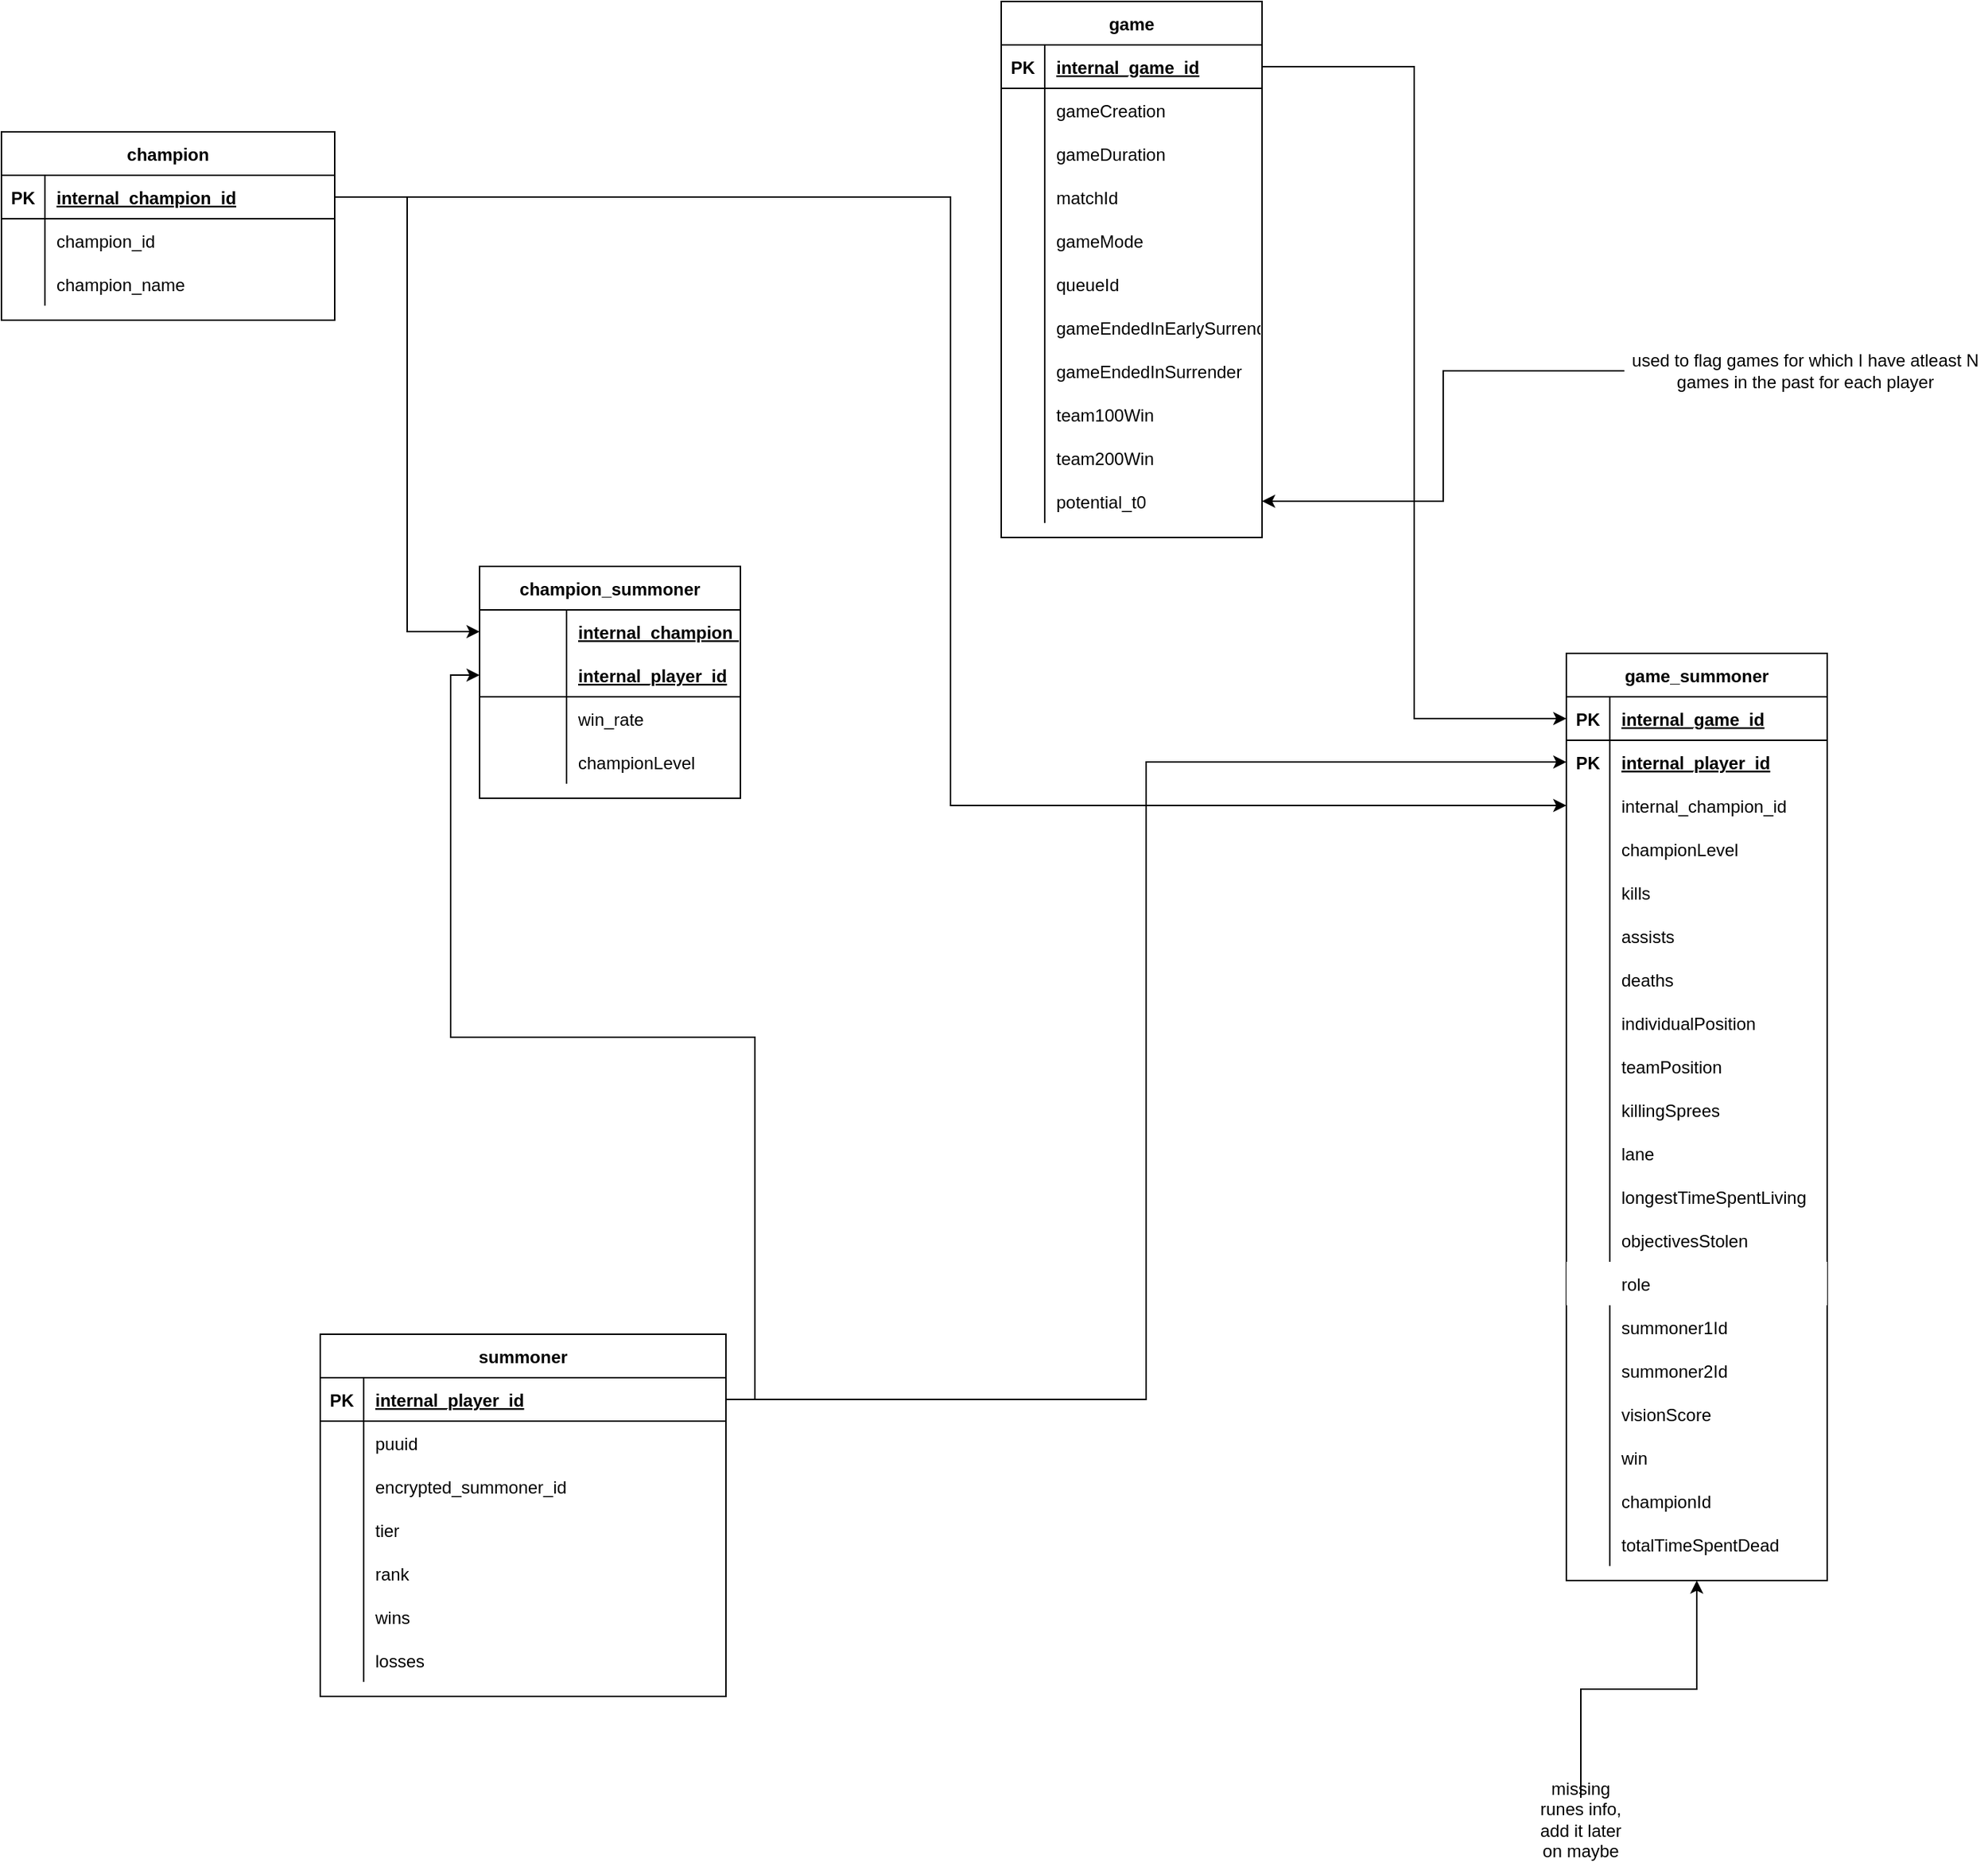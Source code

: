 <mxfile version="15.8.7" type="device" pages="2"><diagram id="8nCONQi4Std1PJBMLkq1" name="DB Data Model"><mxGraphModel dx="1870" dy="1629" grid="1" gridSize="10" guides="1" tooltips="1" connect="1" arrows="1" fold="1" page="1" pageScale="1" pageWidth="850" pageHeight="1100" math="0" shadow="0"><root><mxCell id="MDV0jTJGARcdyKFZ1mcq-0"/><mxCell id="MDV0jTJGARcdyKFZ1mcq-1" parent="MDV0jTJGARcdyKFZ1mcq-0"/><mxCell id="MDV0jTJGARcdyKFZ1mcq-2" value="game" style="shape=table;startSize=30;container=1;collapsible=1;childLayout=tableLayout;fixedRows=1;rowLines=0;fontStyle=1;align=center;resizeLast=1;" parent="MDV0jTJGARcdyKFZ1mcq-1" vertex="1"><mxGeometry x="160" y="-480" width="180" height="370" as="geometry"><mxRectangle x="160" y="-480" width="60" height="30" as="alternateBounds"/></mxGeometry></mxCell><mxCell id="MDV0jTJGARcdyKFZ1mcq-3" value="" style="shape=partialRectangle;collapsible=0;dropTarget=0;pointerEvents=0;fillColor=none;top=0;left=0;bottom=1;right=0;points=[[0,0.5],[1,0.5]];portConstraint=eastwest;" parent="MDV0jTJGARcdyKFZ1mcq-2" vertex="1"><mxGeometry y="30" width="180" height="30" as="geometry"/></mxCell><mxCell id="MDV0jTJGARcdyKFZ1mcq-4" value="PK" style="shape=partialRectangle;connectable=0;fillColor=none;top=0;left=0;bottom=0;right=0;fontStyle=1;overflow=hidden;" parent="MDV0jTJGARcdyKFZ1mcq-3" vertex="1"><mxGeometry width="30" height="30" as="geometry"><mxRectangle width="30" height="30" as="alternateBounds"/></mxGeometry></mxCell><mxCell id="MDV0jTJGARcdyKFZ1mcq-5" value="internal_game_id" style="shape=partialRectangle;connectable=0;fillColor=none;top=0;left=0;bottom=0;right=0;align=left;spacingLeft=6;fontStyle=5;overflow=hidden;" parent="MDV0jTJGARcdyKFZ1mcq-3" vertex="1"><mxGeometry x="30" width="150" height="30" as="geometry"><mxRectangle width="150" height="30" as="alternateBounds"/></mxGeometry></mxCell><mxCell id="MDV0jTJGARcdyKFZ1mcq-6" value="" style="shape=partialRectangle;collapsible=0;dropTarget=0;pointerEvents=0;fillColor=none;top=0;left=0;bottom=0;right=0;points=[[0,0.5],[1,0.5]];portConstraint=eastwest;" parent="MDV0jTJGARcdyKFZ1mcq-2" vertex="1"><mxGeometry y="60" width="180" height="30" as="geometry"/></mxCell><mxCell id="MDV0jTJGARcdyKFZ1mcq-7" value="" style="shape=partialRectangle;connectable=0;fillColor=none;top=0;left=0;bottom=0;right=0;editable=1;overflow=hidden;" parent="MDV0jTJGARcdyKFZ1mcq-6" vertex="1"><mxGeometry width="30" height="30" as="geometry"><mxRectangle width="30" height="30" as="alternateBounds"/></mxGeometry></mxCell><mxCell id="MDV0jTJGARcdyKFZ1mcq-8" value="gameCreation" style="shape=partialRectangle;connectable=0;fillColor=none;top=0;left=0;bottom=0;right=0;align=left;spacingLeft=6;overflow=hidden;" parent="MDV0jTJGARcdyKFZ1mcq-6" vertex="1"><mxGeometry x="30" width="150" height="30" as="geometry"><mxRectangle width="150" height="30" as="alternateBounds"/></mxGeometry></mxCell><mxCell id="MDV0jTJGARcdyKFZ1mcq-9" value="" style="shape=partialRectangle;collapsible=0;dropTarget=0;pointerEvents=0;fillColor=none;top=0;left=0;bottom=0;right=0;points=[[0,0.5],[1,0.5]];portConstraint=eastwest;" parent="MDV0jTJGARcdyKFZ1mcq-2" vertex="1"><mxGeometry y="90" width="180" height="30" as="geometry"/></mxCell><mxCell id="MDV0jTJGARcdyKFZ1mcq-10" value="" style="shape=partialRectangle;connectable=0;fillColor=none;top=0;left=0;bottom=0;right=0;editable=1;overflow=hidden;" parent="MDV0jTJGARcdyKFZ1mcq-9" vertex="1"><mxGeometry width="30" height="30" as="geometry"><mxRectangle width="30" height="30" as="alternateBounds"/></mxGeometry></mxCell><mxCell id="MDV0jTJGARcdyKFZ1mcq-11" value="gameDuration" style="shape=partialRectangle;connectable=0;fillColor=none;top=0;left=0;bottom=0;right=0;align=left;spacingLeft=6;overflow=hidden;" parent="MDV0jTJGARcdyKFZ1mcq-9" vertex="1"><mxGeometry x="30" width="150" height="30" as="geometry"><mxRectangle width="150" height="30" as="alternateBounds"/></mxGeometry></mxCell><mxCell id="MDV0jTJGARcdyKFZ1mcq-12" value="" style="shape=partialRectangle;collapsible=0;dropTarget=0;pointerEvents=0;fillColor=none;top=0;left=0;bottom=0;right=0;points=[[0,0.5],[1,0.5]];portConstraint=eastwest;" parent="MDV0jTJGARcdyKFZ1mcq-2" vertex="1"><mxGeometry y="120" width="180" height="30" as="geometry"/></mxCell><mxCell id="MDV0jTJGARcdyKFZ1mcq-13" value="" style="shape=partialRectangle;connectable=0;fillColor=none;top=0;left=0;bottom=0;right=0;editable=1;overflow=hidden;" parent="MDV0jTJGARcdyKFZ1mcq-12" vertex="1"><mxGeometry width="30" height="30" as="geometry"><mxRectangle width="30" height="30" as="alternateBounds"/></mxGeometry></mxCell><mxCell id="MDV0jTJGARcdyKFZ1mcq-14" value="matchId" style="shape=partialRectangle;connectable=0;fillColor=none;top=0;left=0;bottom=0;right=0;align=left;spacingLeft=6;overflow=hidden;" parent="MDV0jTJGARcdyKFZ1mcq-12" vertex="1"><mxGeometry x="30" width="150" height="30" as="geometry"><mxRectangle width="150" height="30" as="alternateBounds"/></mxGeometry></mxCell><mxCell id="MP-ZSTzcyOgGkm3Ldp58-0" value="" style="shape=partialRectangle;collapsible=0;dropTarget=0;pointerEvents=0;fillColor=none;top=0;left=0;bottom=0;right=0;points=[[0,0.5],[1,0.5]];portConstraint=eastwest;" parent="MDV0jTJGARcdyKFZ1mcq-2" vertex="1"><mxGeometry y="150" width="180" height="30" as="geometry"/></mxCell><mxCell id="MP-ZSTzcyOgGkm3Ldp58-1" value="" style="shape=partialRectangle;connectable=0;fillColor=none;top=0;left=0;bottom=0;right=0;editable=1;overflow=hidden;" parent="MP-ZSTzcyOgGkm3Ldp58-0" vertex="1"><mxGeometry width="30" height="30" as="geometry"><mxRectangle width="30" height="30" as="alternateBounds"/></mxGeometry></mxCell><mxCell id="MP-ZSTzcyOgGkm3Ldp58-2" value="gameMode" style="shape=partialRectangle;connectable=0;fillColor=none;top=0;left=0;bottom=0;right=0;align=left;spacingLeft=6;overflow=hidden;" parent="MP-ZSTzcyOgGkm3Ldp58-0" vertex="1"><mxGeometry x="30" width="150" height="30" as="geometry"><mxRectangle width="150" height="30" as="alternateBounds"/></mxGeometry></mxCell><mxCell id="MP-ZSTzcyOgGkm3Ldp58-3" value="" style="shape=partialRectangle;collapsible=0;dropTarget=0;pointerEvents=0;fillColor=none;top=0;left=0;bottom=0;right=0;points=[[0,0.5],[1,0.5]];portConstraint=eastwest;" parent="MDV0jTJGARcdyKFZ1mcq-2" vertex="1"><mxGeometry y="180" width="180" height="30" as="geometry"/></mxCell><mxCell id="MP-ZSTzcyOgGkm3Ldp58-4" value="" style="shape=partialRectangle;connectable=0;fillColor=none;top=0;left=0;bottom=0;right=0;editable=1;overflow=hidden;" parent="MP-ZSTzcyOgGkm3Ldp58-3" vertex="1"><mxGeometry width="30" height="30" as="geometry"><mxRectangle width="30" height="30" as="alternateBounds"/></mxGeometry></mxCell><mxCell id="MP-ZSTzcyOgGkm3Ldp58-5" value="queueId" style="shape=partialRectangle;connectable=0;fillColor=none;top=0;left=0;bottom=0;right=0;align=left;spacingLeft=6;overflow=hidden;" parent="MP-ZSTzcyOgGkm3Ldp58-3" vertex="1"><mxGeometry x="30" width="150" height="30" as="geometry"><mxRectangle width="150" height="30" as="alternateBounds"/></mxGeometry></mxCell><mxCell id="MP-ZSTzcyOgGkm3Ldp58-12" value="" style="shape=partialRectangle;collapsible=0;dropTarget=0;pointerEvents=0;fillColor=none;top=0;left=0;bottom=0;right=0;points=[[0,0.5],[1,0.5]];portConstraint=eastwest;" parent="MDV0jTJGARcdyKFZ1mcq-2" vertex="1"><mxGeometry y="210" width="180" height="30" as="geometry"/></mxCell><mxCell id="MP-ZSTzcyOgGkm3Ldp58-13" value="" style="shape=partialRectangle;connectable=0;fillColor=none;top=0;left=0;bottom=0;right=0;editable=1;overflow=hidden;" parent="MP-ZSTzcyOgGkm3Ldp58-12" vertex="1"><mxGeometry width="30" height="30" as="geometry"><mxRectangle width="30" height="30" as="alternateBounds"/></mxGeometry></mxCell><mxCell id="MP-ZSTzcyOgGkm3Ldp58-14" value="gameEndedInEarlySurrender" style="shape=partialRectangle;connectable=0;fillColor=none;top=0;left=0;bottom=0;right=0;align=left;spacingLeft=6;overflow=hidden;" parent="MP-ZSTzcyOgGkm3Ldp58-12" vertex="1"><mxGeometry x="30" width="150" height="30" as="geometry"><mxRectangle width="150" height="30" as="alternateBounds"/></mxGeometry></mxCell><mxCell id="MP-ZSTzcyOgGkm3Ldp58-15" value="" style="shape=partialRectangle;collapsible=0;dropTarget=0;pointerEvents=0;fillColor=none;top=0;left=0;bottom=0;right=0;points=[[0,0.5],[1,0.5]];portConstraint=eastwest;" parent="MDV0jTJGARcdyKFZ1mcq-2" vertex="1"><mxGeometry y="240" width="180" height="30" as="geometry"/></mxCell><mxCell id="MP-ZSTzcyOgGkm3Ldp58-16" value="" style="shape=partialRectangle;connectable=0;fillColor=none;top=0;left=0;bottom=0;right=0;editable=1;overflow=hidden;" parent="MP-ZSTzcyOgGkm3Ldp58-15" vertex="1"><mxGeometry width="30" height="30" as="geometry"><mxRectangle width="30" height="30" as="alternateBounds"/></mxGeometry></mxCell><mxCell id="MP-ZSTzcyOgGkm3Ldp58-17" value="gameEndedInSurrender" style="shape=partialRectangle;connectable=0;fillColor=none;top=0;left=0;bottom=0;right=0;align=left;spacingLeft=6;overflow=hidden;" parent="MP-ZSTzcyOgGkm3Ldp58-15" vertex="1"><mxGeometry x="30" width="150" height="30" as="geometry"><mxRectangle width="150" height="30" as="alternateBounds"/></mxGeometry></mxCell><mxCell id="MP-ZSTzcyOgGkm3Ldp58-60" value="" style="shape=partialRectangle;collapsible=0;dropTarget=0;pointerEvents=0;fillColor=none;top=0;left=0;bottom=0;right=0;points=[[0,0.5],[1,0.5]];portConstraint=eastwest;" parent="MDV0jTJGARcdyKFZ1mcq-2" vertex="1"><mxGeometry y="270" width="180" height="30" as="geometry"/></mxCell><mxCell id="MP-ZSTzcyOgGkm3Ldp58-61" value="" style="shape=partialRectangle;connectable=0;fillColor=none;top=0;left=0;bottom=0;right=0;editable=1;overflow=hidden;" parent="MP-ZSTzcyOgGkm3Ldp58-60" vertex="1"><mxGeometry width="30" height="30" as="geometry"><mxRectangle width="30" height="30" as="alternateBounds"/></mxGeometry></mxCell><mxCell id="MP-ZSTzcyOgGkm3Ldp58-62" value="team100Win" style="shape=partialRectangle;connectable=0;fillColor=none;top=0;left=0;bottom=0;right=0;align=left;spacingLeft=6;overflow=hidden;" parent="MP-ZSTzcyOgGkm3Ldp58-60" vertex="1"><mxGeometry x="30" width="150" height="30" as="geometry"><mxRectangle width="150" height="30" as="alternateBounds"/></mxGeometry></mxCell><mxCell id="MP-ZSTzcyOgGkm3Ldp58-63" value="" style="shape=partialRectangle;collapsible=0;dropTarget=0;pointerEvents=0;fillColor=none;top=0;left=0;bottom=0;right=0;points=[[0,0.5],[1,0.5]];portConstraint=eastwest;" parent="MDV0jTJGARcdyKFZ1mcq-2" vertex="1"><mxGeometry y="300" width="180" height="30" as="geometry"/></mxCell><mxCell id="MP-ZSTzcyOgGkm3Ldp58-64" value="" style="shape=partialRectangle;connectable=0;fillColor=none;top=0;left=0;bottom=0;right=0;editable=1;overflow=hidden;" parent="MP-ZSTzcyOgGkm3Ldp58-63" vertex="1"><mxGeometry width="30" height="30" as="geometry"><mxRectangle width="30" height="30" as="alternateBounds"/></mxGeometry></mxCell><mxCell id="MP-ZSTzcyOgGkm3Ldp58-65" value="team200Win" style="shape=partialRectangle;connectable=0;fillColor=none;top=0;left=0;bottom=0;right=0;align=left;spacingLeft=6;overflow=hidden;" parent="MP-ZSTzcyOgGkm3Ldp58-63" vertex="1"><mxGeometry x="30" width="150" height="30" as="geometry"><mxRectangle width="150" height="30" as="alternateBounds"/></mxGeometry></mxCell><mxCell id="l3pii9HJxbt3Y8Pz8D6M-0" value="" style="shape=partialRectangle;collapsible=0;dropTarget=0;pointerEvents=0;fillColor=none;top=0;left=0;bottom=0;right=0;points=[[0,0.5],[1,0.5]];portConstraint=eastwest;" parent="MDV0jTJGARcdyKFZ1mcq-2" vertex="1"><mxGeometry y="330" width="180" height="30" as="geometry"/></mxCell><mxCell id="l3pii9HJxbt3Y8Pz8D6M-1" value="" style="shape=partialRectangle;connectable=0;fillColor=none;top=0;left=0;bottom=0;right=0;editable=1;overflow=hidden;" parent="l3pii9HJxbt3Y8Pz8D6M-0" vertex="1"><mxGeometry width="30" height="30" as="geometry"><mxRectangle width="30" height="30" as="alternateBounds"/></mxGeometry></mxCell><mxCell id="l3pii9HJxbt3Y8Pz8D6M-2" value="potential_t0" style="shape=partialRectangle;connectable=0;fillColor=none;top=0;left=0;bottom=0;right=0;align=left;spacingLeft=6;overflow=hidden;" parent="l3pii9HJxbt3Y8Pz8D6M-0" vertex="1"><mxGeometry x="30" width="150" height="30" as="geometry"><mxRectangle width="150" height="30" as="alternateBounds"/></mxGeometry></mxCell><mxCell id="MDV0jTJGARcdyKFZ1mcq-15" value="game_summoner" style="shape=table;startSize=30;container=1;collapsible=1;childLayout=tableLayout;fixedRows=1;rowLines=0;fontStyle=1;align=center;resizeLast=1;" parent="MDV0jTJGARcdyKFZ1mcq-1" vertex="1"><mxGeometry x="550" y="-30" width="180" height="640" as="geometry"/></mxCell><mxCell id="MDV0jTJGARcdyKFZ1mcq-16" value="" style="shape=partialRectangle;collapsible=0;dropTarget=0;pointerEvents=0;fillColor=none;top=0;left=0;bottom=1;right=0;points=[[0,0.5],[1,0.5]];portConstraint=eastwest;" parent="MDV0jTJGARcdyKFZ1mcq-15" vertex="1"><mxGeometry y="30" width="180" height="30" as="geometry"/></mxCell><mxCell id="MDV0jTJGARcdyKFZ1mcq-17" value="PK" style="shape=partialRectangle;connectable=0;fillColor=none;top=0;left=0;bottom=0;right=0;fontStyle=1;overflow=hidden;" parent="MDV0jTJGARcdyKFZ1mcq-16" vertex="1"><mxGeometry width="30" height="30" as="geometry"><mxRectangle width="30" height="30" as="alternateBounds"/></mxGeometry></mxCell><mxCell id="MDV0jTJGARcdyKFZ1mcq-18" value="internal_game_id" style="shape=partialRectangle;connectable=0;fillColor=none;top=0;left=0;bottom=0;right=0;align=left;spacingLeft=6;fontStyle=5;overflow=hidden;" parent="MDV0jTJGARcdyKFZ1mcq-16" vertex="1"><mxGeometry x="30" width="150" height="30" as="geometry"><mxRectangle width="150" height="30" as="alternateBounds"/></mxGeometry></mxCell><mxCell id="MDV0jTJGARcdyKFZ1mcq-19" value="" style="shape=partialRectangle;collapsible=0;dropTarget=0;pointerEvents=0;fillColor=none;top=0;left=0;bottom=0;right=0;points=[[0,0.5],[1,0.5]];portConstraint=eastwest;" parent="MDV0jTJGARcdyKFZ1mcq-15" vertex="1"><mxGeometry y="60" width="180" height="30" as="geometry"/></mxCell><mxCell id="MDV0jTJGARcdyKFZ1mcq-20" value="PK" style="shape=partialRectangle;connectable=0;fillColor=none;top=0;left=0;bottom=0;right=0;editable=1;overflow=hidden;fontStyle=1" parent="MDV0jTJGARcdyKFZ1mcq-19" vertex="1"><mxGeometry width="30" height="30" as="geometry"><mxRectangle width="30" height="30" as="alternateBounds"/></mxGeometry></mxCell><mxCell id="MDV0jTJGARcdyKFZ1mcq-21" value="internal_player_id" style="shape=partialRectangle;connectable=0;fillColor=none;top=0;left=0;bottom=0;right=0;align=left;spacingLeft=6;overflow=hidden;fontStyle=5" parent="MDV0jTJGARcdyKFZ1mcq-19" vertex="1"><mxGeometry x="30" width="150" height="30" as="geometry"><mxRectangle width="150" height="30" as="alternateBounds"/></mxGeometry></mxCell><mxCell id="MDV0jTJGARcdyKFZ1mcq-22" value="" style="shape=partialRectangle;collapsible=0;dropTarget=0;pointerEvents=0;fillColor=none;top=0;left=0;bottom=0;right=0;points=[[0,0.5],[1,0.5]];portConstraint=eastwest;" parent="MDV0jTJGARcdyKFZ1mcq-15" vertex="1"><mxGeometry y="90" width="180" height="30" as="geometry"/></mxCell><mxCell id="MDV0jTJGARcdyKFZ1mcq-23" value="" style="shape=partialRectangle;connectable=0;fillColor=none;top=0;left=0;bottom=0;right=0;editable=1;overflow=hidden;" parent="MDV0jTJGARcdyKFZ1mcq-22" vertex="1"><mxGeometry width="30" height="30" as="geometry"><mxRectangle width="30" height="30" as="alternateBounds"/></mxGeometry></mxCell><mxCell id="MDV0jTJGARcdyKFZ1mcq-24" value="internal_champion_id" style="shape=partialRectangle;connectable=0;fillColor=none;top=0;left=0;bottom=0;right=0;align=left;spacingLeft=6;overflow=hidden;" parent="MDV0jTJGARcdyKFZ1mcq-22" vertex="1"><mxGeometry x="30" width="150" height="30" as="geometry"><mxRectangle width="150" height="30" as="alternateBounds"/></mxGeometry></mxCell><mxCell id="MP-ZSTzcyOgGkm3Ldp58-9" value="" style="shape=partialRectangle;collapsible=0;dropTarget=0;pointerEvents=0;fillColor=none;top=0;left=0;bottom=0;right=0;points=[[0,0.5],[1,0.5]];portConstraint=eastwest;" parent="MDV0jTJGARcdyKFZ1mcq-15" vertex="1"><mxGeometry y="120" width="180" height="30" as="geometry"/></mxCell><mxCell id="MP-ZSTzcyOgGkm3Ldp58-10" value="" style="shape=partialRectangle;connectable=0;fillColor=none;top=0;left=0;bottom=0;right=0;editable=1;overflow=hidden;" parent="MP-ZSTzcyOgGkm3Ldp58-9" vertex="1"><mxGeometry width="30" height="30" as="geometry"><mxRectangle width="30" height="30" as="alternateBounds"/></mxGeometry></mxCell><mxCell id="MP-ZSTzcyOgGkm3Ldp58-11" value="championLevel" style="shape=partialRectangle;connectable=0;fillColor=none;top=0;left=0;bottom=0;right=0;align=left;spacingLeft=6;overflow=hidden;" parent="MP-ZSTzcyOgGkm3Ldp58-9" vertex="1"><mxGeometry x="30" width="150" height="30" as="geometry"><mxRectangle width="150" height="30" as="alternateBounds"/></mxGeometry></mxCell><mxCell id="MP-ZSTzcyOgGkm3Ldp58-18" value="" style="shape=partialRectangle;collapsible=0;dropTarget=0;pointerEvents=0;fillColor=none;top=0;left=0;bottom=0;right=0;points=[[0,0.5],[1,0.5]];portConstraint=eastwest;" parent="MDV0jTJGARcdyKFZ1mcq-15" vertex="1"><mxGeometry y="150" width="180" height="30" as="geometry"/></mxCell><mxCell id="MP-ZSTzcyOgGkm3Ldp58-19" value="" style="shape=partialRectangle;connectable=0;fillColor=none;top=0;left=0;bottom=0;right=0;editable=1;overflow=hidden;" parent="MP-ZSTzcyOgGkm3Ldp58-18" vertex="1"><mxGeometry width="30" height="30" as="geometry"><mxRectangle width="30" height="30" as="alternateBounds"/></mxGeometry></mxCell><mxCell id="MP-ZSTzcyOgGkm3Ldp58-20" value="kills" style="shape=partialRectangle;connectable=0;fillColor=none;top=0;left=0;bottom=0;right=0;align=left;spacingLeft=6;overflow=hidden;" parent="MP-ZSTzcyOgGkm3Ldp58-18" vertex="1"><mxGeometry x="30" width="150" height="30" as="geometry"><mxRectangle width="150" height="30" as="alternateBounds"/></mxGeometry></mxCell><mxCell id="MDV0jTJGARcdyKFZ1mcq-25" value="" style="shape=partialRectangle;collapsible=0;dropTarget=0;pointerEvents=0;fillColor=none;top=0;left=0;bottom=0;right=0;points=[[0,0.5],[1,0.5]];portConstraint=eastwest;" parent="MDV0jTJGARcdyKFZ1mcq-15" vertex="1"><mxGeometry y="180" width="180" height="30" as="geometry"/></mxCell><mxCell id="MDV0jTJGARcdyKFZ1mcq-26" value="" style="shape=partialRectangle;connectable=0;fillColor=none;top=0;left=0;bottom=0;right=0;editable=1;overflow=hidden;" parent="MDV0jTJGARcdyKFZ1mcq-25" vertex="1"><mxGeometry width="30" height="30" as="geometry"><mxRectangle width="30" height="30" as="alternateBounds"/></mxGeometry></mxCell><mxCell id="MDV0jTJGARcdyKFZ1mcq-27" value="assists" style="shape=partialRectangle;connectable=0;fillColor=none;top=0;left=0;bottom=0;right=0;align=left;spacingLeft=6;overflow=hidden;" parent="MDV0jTJGARcdyKFZ1mcq-25" vertex="1"><mxGeometry x="30" width="150" height="30" as="geometry"><mxRectangle width="150" height="30" as="alternateBounds"/></mxGeometry></mxCell><mxCell id="MP-ZSTzcyOgGkm3Ldp58-6" value="" style="shape=partialRectangle;collapsible=0;dropTarget=0;pointerEvents=0;fillColor=none;top=0;left=0;bottom=0;right=0;points=[[0,0.5],[1,0.5]];portConstraint=eastwest;" parent="MDV0jTJGARcdyKFZ1mcq-15" vertex="1"><mxGeometry y="210" width="180" height="30" as="geometry"/></mxCell><mxCell id="MP-ZSTzcyOgGkm3Ldp58-7" value="" style="shape=partialRectangle;connectable=0;fillColor=none;top=0;left=0;bottom=0;right=0;editable=1;overflow=hidden;" parent="MP-ZSTzcyOgGkm3Ldp58-6" vertex="1"><mxGeometry width="30" height="30" as="geometry"><mxRectangle width="30" height="30" as="alternateBounds"/></mxGeometry></mxCell><mxCell id="MP-ZSTzcyOgGkm3Ldp58-8" value="deaths" style="shape=partialRectangle;connectable=0;fillColor=none;top=0;left=0;bottom=0;right=0;align=left;spacingLeft=6;overflow=hidden;" parent="MP-ZSTzcyOgGkm3Ldp58-6" vertex="1"><mxGeometry x="30" width="150" height="30" as="geometry"><mxRectangle width="150" height="30" as="alternateBounds"/></mxGeometry></mxCell><mxCell id="MP-ZSTzcyOgGkm3Ldp58-24" value="" style="shape=partialRectangle;collapsible=0;dropTarget=0;pointerEvents=0;fillColor=none;top=0;left=0;bottom=0;right=0;points=[[0,0.5],[1,0.5]];portConstraint=eastwest;" parent="MDV0jTJGARcdyKFZ1mcq-15" vertex="1"><mxGeometry y="240" width="180" height="30" as="geometry"/></mxCell><mxCell id="MP-ZSTzcyOgGkm3Ldp58-25" value="" style="shape=partialRectangle;connectable=0;fillColor=none;top=0;left=0;bottom=0;right=0;editable=1;overflow=hidden;" parent="MP-ZSTzcyOgGkm3Ldp58-24" vertex="1"><mxGeometry width="30" height="30" as="geometry"><mxRectangle width="30" height="30" as="alternateBounds"/></mxGeometry></mxCell><mxCell id="MP-ZSTzcyOgGkm3Ldp58-26" value="individualPosition" style="shape=partialRectangle;connectable=0;fillColor=none;top=0;left=0;bottom=0;right=0;align=left;spacingLeft=6;overflow=hidden;" parent="MP-ZSTzcyOgGkm3Ldp58-24" vertex="1"><mxGeometry x="30" width="150" height="30" as="geometry"><mxRectangle width="150" height="30" as="alternateBounds"/></mxGeometry></mxCell><mxCell id="MP-ZSTzcyOgGkm3Ldp58-51" value="" style="shape=partialRectangle;collapsible=0;dropTarget=0;pointerEvents=0;fillColor=none;top=0;left=0;bottom=0;right=0;points=[[0,0.5],[1,0.5]];portConstraint=eastwest;" parent="MDV0jTJGARcdyKFZ1mcq-15" vertex="1"><mxGeometry y="270" width="180" height="30" as="geometry"/></mxCell><mxCell id="MP-ZSTzcyOgGkm3Ldp58-52" value="" style="shape=partialRectangle;connectable=0;fillColor=none;top=0;left=0;bottom=0;right=0;editable=1;overflow=hidden;" parent="MP-ZSTzcyOgGkm3Ldp58-51" vertex="1"><mxGeometry width="30" height="30" as="geometry"><mxRectangle width="30" height="30" as="alternateBounds"/></mxGeometry></mxCell><mxCell id="MP-ZSTzcyOgGkm3Ldp58-53" value="teamPosition" style="shape=partialRectangle;connectable=0;fillColor=none;top=0;left=0;bottom=0;right=0;align=left;spacingLeft=6;overflow=hidden;" parent="MP-ZSTzcyOgGkm3Ldp58-51" vertex="1"><mxGeometry x="30" width="150" height="30" as="geometry"><mxRectangle width="150" height="30" as="alternateBounds"/></mxGeometry></mxCell><mxCell id="MP-ZSTzcyOgGkm3Ldp58-27" value="" style="shape=partialRectangle;collapsible=0;dropTarget=0;pointerEvents=0;fillColor=none;top=0;left=0;bottom=0;right=0;points=[[0,0.5],[1,0.5]];portConstraint=eastwest;" parent="MDV0jTJGARcdyKFZ1mcq-15" vertex="1"><mxGeometry y="300" width="180" height="30" as="geometry"/></mxCell><mxCell id="MP-ZSTzcyOgGkm3Ldp58-28" value="" style="shape=partialRectangle;connectable=0;fillColor=none;top=0;left=0;bottom=0;right=0;editable=1;overflow=hidden;" parent="MP-ZSTzcyOgGkm3Ldp58-27" vertex="1"><mxGeometry width="30" height="30" as="geometry"><mxRectangle width="30" height="30" as="alternateBounds"/></mxGeometry></mxCell><mxCell id="MP-ZSTzcyOgGkm3Ldp58-29" value="killingSprees" style="shape=partialRectangle;connectable=0;fillColor=none;top=0;left=0;bottom=0;right=0;align=left;spacingLeft=6;overflow=hidden;" parent="MP-ZSTzcyOgGkm3Ldp58-27" vertex="1"><mxGeometry x="30" width="150" height="30" as="geometry"><mxRectangle width="150" height="30" as="alternateBounds"/></mxGeometry></mxCell><mxCell id="MP-ZSTzcyOgGkm3Ldp58-30" value="" style="shape=partialRectangle;collapsible=0;dropTarget=0;pointerEvents=0;fillColor=none;top=0;left=0;bottom=0;right=0;points=[[0,0.5],[1,0.5]];portConstraint=eastwest;" parent="MDV0jTJGARcdyKFZ1mcq-15" vertex="1"><mxGeometry y="330" width="180" height="30" as="geometry"/></mxCell><mxCell id="MP-ZSTzcyOgGkm3Ldp58-31" value="" style="shape=partialRectangle;connectable=0;fillColor=none;top=0;left=0;bottom=0;right=0;editable=1;overflow=hidden;" parent="MP-ZSTzcyOgGkm3Ldp58-30" vertex="1"><mxGeometry width="30" height="30" as="geometry"><mxRectangle width="30" height="30" as="alternateBounds"/></mxGeometry></mxCell><mxCell id="MP-ZSTzcyOgGkm3Ldp58-32" value="lane" style="shape=partialRectangle;connectable=0;fillColor=none;top=0;left=0;bottom=0;right=0;align=left;spacingLeft=6;overflow=hidden;" parent="MP-ZSTzcyOgGkm3Ldp58-30" vertex="1"><mxGeometry x="30" width="150" height="30" as="geometry"><mxRectangle width="150" height="30" as="alternateBounds"/></mxGeometry></mxCell><mxCell id="MP-ZSTzcyOgGkm3Ldp58-33" value="" style="shape=partialRectangle;collapsible=0;dropTarget=0;pointerEvents=0;fillColor=none;top=0;left=0;bottom=0;right=0;points=[[0,0.5],[1,0.5]];portConstraint=eastwest;" parent="MDV0jTJGARcdyKFZ1mcq-15" vertex="1"><mxGeometry y="360" width="180" height="30" as="geometry"/></mxCell><mxCell id="MP-ZSTzcyOgGkm3Ldp58-34" value="" style="shape=partialRectangle;connectable=0;fillColor=none;top=0;left=0;bottom=0;right=0;editable=1;overflow=hidden;" parent="MP-ZSTzcyOgGkm3Ldp58-33" vertex="1"><mxGeometry width="30" height="30" as="geometry"><mxRectangle width="30" height="30" as="alternateBounds"/></mxGeometry></mxCell><mxCell id="MP-ZSTzcyOgGkm3Ldp58-35" value="longestTimeSpentLiving" style="shape=partialRectangle;connectable=0;fillColor=none;top=0;left=0;bottom=0;right=0;align=left;spacingLeft=6;overflow=hidden;" parent="MP-ZSTzcyOgGkm3Ldp58-33" vertex="1"><mxGeometry x="30" width="150" height="30" as="geometry"><mxRectangle width="150" height="30" as="alternateBounds"/></mxGeometry></mxCell><mxCell id="MP-ZSTzcyOgGkm3Ldp58-36" value="" style="shape=partialRectangle;collapsible=0;dropTarget=0;pointerEvents=0;fillColor=none;top=0;left=0;bottom=0;right=0;points=[[0,0.5],[1,0.5]];portConstraint=eastwest;" parent="MDV0jTJGARcdyKFZ1mcq-15" vertex="1"><mxGeometry y="390" width="180" height="30" as="geometry"/></mxCell><mxCell id="MP-ZSTzcyOgGkm3Ldp58-37" value="" style="shape=partialRectangle;connectable=0;fillColor=none;top=0;left=0;bottom=0;right=0;editable=1;overflow=hidden;" parent="MP-ZSTzcyOgGkm3Ldp58-36" vertex="1"><mxGeometry width="30" height="30" as="geometry"><mxRectangle width="30" height="30" as="alternateBounds"/></mxGeometry></mxCell><mxCell id="MP-ZSTzcyOgGkm3Ldp58-38" value="objectivesStolen" style="shape=partialRectangle;connectable=0;fillColor=none;top=0;left=0;bottom=0;right=0;align=left;spacingLeft=6;overflow=hidden;" parent="MP-ZSTzcyOgGkm3Ldp58-36" vertex="1"><mxGeometry x="30" width="150" height="30" as="geometry"><mxRectangle width="150" height="30" as="alternateBounds"/></mxGeometry></mxCell><mxCell id="MP-ZSTzcyOgGkm3Ldp58-42" value="" style="shape=partialRectangle;collapsible=0;dropTarget=0;pointerEvents=0;fillColor=#FFFFFF;top=0;left=0;bottom=0;right=0;points=[[0,0.5],[1,0.5]];portConstraint=eastwest;" parent="MDV0jTJGARcdyKFZ1mcq-15" vertex="1"><mxGeometry y="420" width="180" height="30" as="geometry"/></mxCell><mxCell id="MP-ZSTzcyOgGkm3Ldp58-43" value="" style="shape=partialRectangle;connectable=0;fillColor=#FFFFFF;top=0;left=0;bottom=0;right=0;editable=1;overflow=hidden;" parent="MP-ZSTzcyOgGkm3Ldp58-42" vertex="1"><mxGeometry width="30" height="30" as="geometry"><mxRectangle width="30" height="30" as="alternateBounds"/></mxGeometry></mxCell><mxCell id="MP-ZSTzcyOgGkm3Ldp58-44" value="role" style="shape=partialRectangle;connectable=0;fillColor=#FFFFFF;top=0;left=0;bottom=0;right=0;align=left;spacingLeft=6;overflow=hidden;" parent="MP-ZSTzcyOgGkm3Ldp58-42" vertex="1"><mxGeometry x="30" width="150" height="30" as="geometry"><mxRectangle width="150" height="30" as="alternateBounds"/></mxGeometry></mxCell><mxCell id="MP-ZSTzcyOgGkm3Ldp58-45" value="" style="shape=partialRectangle;collapsible=0;dropTarget=0;pointerEvents=0;fillColor=none;top=0;left=0;bottom=0;right=0;points=[[0,0.5],[1,0.5]];portConstraint=eastwest;" parent="MDV0jTJGARcdyKFZ1mcq-15" vertex="1"><mxGeometry y="450" width="180" height="30" as="geometry"/></mxCell><mxCell id="MP-ZSTzcyOgGkm3Ldp58-46" value="" style="shape=partialRectangle;connectable=0;fillColor=none;top=0;left=0;bottom=0;right=0;editable=1;overflow=hidden;" parent="MP-ZSTzcyOgGkm3Ldp58-45" vertex="1"><mxGeometry width="30" height="30" as="geometry"><mxRectangle width="30" height="30" as="alternateBounds"/></mxGeometry></mxCell><mxCell id="MP-ZSTzcyOgGkm3Ldp58-47" value="summoner1Id" style="shape=partialRectangle;connectable=0;fillColor=none;top=0;left=0;bottom=0;right=0;align=left;spacingLeft=6;overflow=hidden;" parent="MP-ZSTzcyOgGkm3Ldp58-45" vertex="1"><mxGeometry x="30" width="150" height="30" as="geometry"><mxRectangle width="150" height="30" as="alternateBounds"/></mxGeometry></mxCell><mxCell id="MP-ZSTzcyOgGkm3Ldp58-48" value="" style="shape=partialRectangle;collapsible=0;dropTarget=0;pointerEvents=0;fillColor=none;top=0;left=0;bottom=0;right=0;points=[[0,0.5],[1,0.5]];portConstraint=eastwest;" parent="MDV0jTJGARcdyKFZ1mcq-15" vertex="1"><mxGeometry y="480" width="180" height="30" as="geometry"/></mxCell><mxCell id="MP-ZSTzcyOgGkm3Ldp58-49" value="" style="shape=partialRectangle;connectable=0;fillColor=none;top=0;left=0;bottom=0;right=0;editable=1;overflow=hidden;" parent="MP-ZSTzcyOgGkm3Ldp58-48" vertex="1"><mxGeometry width="30" height="30" as="geometry"><mxRectangle width="30" height="30" as="alternateBounds"/></mxGeometry></mxCell><mxCell id="MP-ZSTzcyOgGkm3Ldp58-50" value="summoner2Id" style="shape=partialRectangle;connectable=0;fillColor=none;top=0;left=0;bottom=0;right=0;align=left;spacingLeft=6;overflow=hidden;" parent="MP-ZSTzcyOgGkm3Ldp58-48" vertex="1"><mxGeometry x="30" width="150" height="30" as="geometry"><mxRectangle width="150" height="30" as="alternateBounds"/></mxGeometry></mxCell><mxCell id="MP-ZSTzcyOgGkm3Ldp58-54" value="" style="shape=partialRectangle;collapsible=0;dropTarget=0;pointerEvents=0;fillColor=none;top=0;left=0;bottom=0;right=0;points=[[0,0.5],[1,0.5]];portConstraint=eastwest;" parent="MDV0jTJGARcdyKFZ1mcq-15" vertex="1"><mxGeometry y="510" width="180" height="30" as="geometry"/></mxCell><mxCell id="MP-ZSTzcyOgGkm3Ldp58-55" value="" style="shape=partialRectangle;connectable=0;fillColor=none;top=0;left=0;bottom=0;right=0;editable=1;overflow=hidden;" parent="MP-ZSTzcyOgGkm3Ldp58-54" vertex="1"><mxGeometry width="30" height="30" as="geometry"><mxRectangle width="30" height="30" as="alternateBounds"/></mxGeometry></mxCell><mxCell id="MP-ZSTzcyOgGkm3Ldp58-56" value="visionScore" style="shape=partialRectangle;connectable=0;fillColor=none;top=0;left=0;bottom=0;right=0;align=left;spacingLeft=6;overflow=hidden;" parent="MP-ZSTzcyOgGkm3Ldp58-54" vertex="1"><mxGeometry x="30" width="150" height="30" as="geometry"><mxRectangle width="150" height="30" as="alternateBounds"/></mxGeometry></mxCell><mxCell id="HrLjNNY1VmziczRBgxGN-0" value="" style="shape=partialRectangle;collapsible=0;dropTarget=0;pointerEvents=0;fillColor=none;top=0;left=0;bottom=0;right=0;points=[[0,0.5],[1,0.5]];portConstraint=eastwest;" vertex="1" parent="MDV0jTJGARcdyKFZ1mcq-15"><mxGeometry y="540" width="180" height="30" as="geometry"/></mxCell><mxCell id="HrLjNNY1VmziczRBgxGN-1" value="" style="shape=partialRectangle;connectable=0;fillColor=none;top=0;left=0;bottom=0;right=0;editable=1;overflow=hidden;" vertex="1" parent="HrLjNNY1VmziczRBgxGN-0"><mxGeometry width="30" height="30" as="geometry"><mxRectangle width="30" height="30" as="alternateBounds"/></mxGeometry></mxCell><mxCell id="HrLjNNY1VmziczRBgxGN-2" value="win" style="shape=partialRectangle;connectable=0;fillColor=none;top=0;left=0;bottom=0;right=0;align=left;spacingLeft=6;overflow=hidden;" vertex="1" parent="HrLjNNY1VmziczRBgxGN-0"><mxGeometry x="30" width="150" height="30" as="geometry"><mxRectangle width="150" height="30" as="alternateBounds"/></mxGeometry></mxCell><mxCell id="HrLjNNY1VmziczRBgxGN-3" value="" style="shape=partialRectangle;collapsible=0;dropTarget=0;pointerEvents=0;fillColor=none;top=0;left=0;bottom=0;right=0;points=[[0,0.5],[1,0.5]];portConstraint=eastwest;" vertex="1" parent="MDV0jTJGARcdyKFZ1mcq-15"><mxGeometry y="570" width="180" height="30" as="geometry"/></mxCell><mxCell id="HrLjNNY1VmziczRBgxGN-4" value="" style="shape=partialRectangle;connectable=0;fillColor=none;top=0;left=0;bottom=0;right=0;editable=1;overflow=hidden;" vertex="1" parent="HrLjNNY1VmziczRBgxGN-3"><mxGeometry width="30" height="30" as="geometry"><mxRectangle width="30" height="30" as="alternateBounds"/></mxGeometry></mxCell><mxCell id="HrLjNNY1VmziczRBgxGN-5" value="championId" style="shape=partialRectangle;connectable=0;fillColor=none;top=0;left=0;bottom=0;right=0;align=left;spacingLeft=6;overflow=hidden;" vertex="1" parent="HrLjNNY1VmziczRBgxGN-3"><mxGeometry x="30" width="150" height="30" as="geometry"><mxRectangle width="150" height="30" as="alternateBounds"/></mxGeometry></mxCell><mxCell id="MP-ZSTzcyOgGkm3Ldp58-57" value="" style="shape=partialRectangle;collapsible=0;dropTarget=0;pointerEvents=0;fillColor=none;top=0;left=0;bottom=0;right=0;points=[[0,0.5],[1,0.5]];portConstraint=eastwest;" parent="MDV0jTJGARcdyKFZ1mcq-15" vertex="1"><mxGeometry y="600" width="180" height="30" as="geometry"/></mxCell><mxCell id="MP-ZSTzcyOgGkm3Ldp58-58" value="" style="shape=partialRectangle;connectable=0;fillColor=none;top=0;left=0;bottom=0;right=0;editable=1;overflow=hidden;" parent="MP-ZSTzcyOgGkm3Ldp58-57" vertex="1"><mxGeometry width="30" height="30" as="geometry"><mxRectangle width="30" height="30" as="alternateBounds"/></mxGeometry></mxCell><mxCell id="MP-ZSTzcyOgGkm3Ldp58-59" value="totalTimeSpentDead" style="shape=partialRectangle;connectable=0;fillColor=none;top=0;left=0;bottom=0;right=0;align=left;spacingLeft=6;overflow=hidden;" parent="MP-ZSTzcyOgGkm3Ldp58-57" vertex="1"><mxGeometry x="30" width="150" height="30" as="geometry"><mxRectangle width="150" height="30" as="alternateBounds"/></mxGeometry></mxCell><mxCell id="MDV0jTJGARcdyKFZ1mcq-28" value="champion" style="shape=table;startSize=30;container=1;collapsible=1;childLayout=tableLayout;fixedRows=1;rowLines=0;fontStyle=1;align=center;resizeLast=1;" parent="MDV0jTJGARcdyKFZ1mcq-1" vertex="1"><mxGeometry x="-530" y="-390" width="230" height="130" as="geometry"><mxRectangle x="-530" y="-390" width="90" height="30" as="alternateBounds"/></mxGeometry></mxCell><mxCell id="MDV0jTJGARcdyKFZ1mcq-29" value="" style="shape=partialRectangle;collapsible=0;dropTarget=0;pointerEvents=0;fillColor=none;top=0;left=0;bottom=1;right=0;points=[[0,0.5],[1,0.5]];portConstraint=eastwest;" parent="MDV0jTJGARcdyKFZ1mcq-28" vertex="1"><mxGeometry y="30" width="230" height="30" as="geometry"/></mxCell><mxCell id="MDV0jTJGARcdyKFZ1mcq-30" value="PK" style="shape=partialRectangle;connectable=0;fillColor=none;top=0;left=0;bottom=0;right=0;fontStyle=1;overflow=hidden;" parent="MDV0jTJGARcdyKFZ1mcq-29" vertex="1"><mxGeometry width="30" height="30" as="geometry"><mxRectangle width="30" height="30" as="alternateBounds"/></mxGeometry></mxCell><mxCell id="MDV0jTJGARcdyKFZ1mcq-31" value="internal_champion_id" style="shape=partialRectangle;connectable=0;fillColor=none;top=0;left=0;bottom=0;right=0;align=left;spacingLeft=6;fontStyle=5;overflow=hidden;" parent="MDV0jTJGARcdyKFZ1mcq-29" vertex="1"><mxGeometry x="30" width="200" height="30" as="geometry"><mxRectangle width="200" height="30" as="alternateBounds"/></mxGeometry></mxCell><mxCell id="MDV0jTJGARcdyKFZ1mcq-32" value="" style="shape=partialRectangle;collapsible=0;dropTarget=0;pointerEvents=0;fillColor=none;top=0;left=0;bottom=0;right=0;points=[[0,0.5],[1,0.5]];portConstraint=eastwest;" parent="MDV0jTJGARcdyKFZ1mcq-28" vertex="1"><mxGeometry y="60" width="230" height="30" as="geometry"/></mxCell><mxCell id="MDV0jTJGARcdyKFZ1mcq-33" value="" style="shape=partialRectangle;connectable=0;fillColor=none;top=0;left=0;bottom=0;right=0;editable=1;overflow=hidden;" parent="MDV0jTJGARcdyKFZ1mcq-32" vertex="1"><mxGeometry width="30" height="30" as="geometry"><mxRectangle width="30" height="30" as="alternateBounds"/></mxGeometry></mxCell><mxCell id="MDV0jTJGARcdyKFZ1mcq-34" value="champion_id" style="shape=partialRectangle;connectable=0;fillColor=none;top=0;left=0;bottom=0;right=0;align=left;spacingLeft=6;overflow=hidden;" parent="MDV0jTJGARcdyKFZ1mcq-32" vertex="1"><mxGeometry x="30" width="200" height="30" as="geometry"><mxRectangle width="200" height="30" as="alternateBounds"/></mxGeometry></mxCell><mxCell id="MP-ZSTzcyOgGkm3Ldp58-112" value="" style="shape=partialRectangle;collapsible=0;dropTarget=0;pointerEvents=0;fillColor=none;top=0;left=0;bottom=0;right=0;points=[[0,0.5],[1,0.5]];portConstraint=eastwest;" parent="MDV0jTJGARcdyKFZ1mcq-28" vertex="1"><mxGeometry y="90" width="230" height="30" as="geometry"/></mxCell><mxCell id="MP-ZSTzcyOgGkm3Ldp58-113" value="" style="shape=partialRectangle;connectable=0;fillColor=none;top=0;left=0;bottom=0;right=0;editable=1;overflow=hidden;" parent="MP-ZSTzcyOgGkm3Ldp58-112" vertex="1"><mxGeometry width="30" height="30" as="geometry"><mxRectangle width="30" height="30" as="alternateBounds"/></mxGeometry></mxCell><mxCell id="MP-ZSTzcyOgGkm3Ldp58-114" value="champion_name" style="shape=partialRectangle;connectable=0;fillColor=none;top=0;left=0;bottom=0;right=0;align=left;spacingLeft=6;overflow=hidden;" parent="MP-ZSTzcyOgGkm3Ldp58-112" vertex="1"><mxGeometry x="30" width="200" height="30" as="geometry"><mxRectangle width="200" height="30" as="alternateBounds"/></mxGeometry></mxCell><mxCell id="MDV0jTJGARcdyKFZ1mcq-41" value="summoner" style="shape=table;startSize=30;container=1;collapsible=1;childLayout=tableLayout;fixedRows=1;rowLines=0;fontStyle=1;align=center;resizeLast=1;" parent="MDV0jTJGARcdyKFZ1mcq-1" vertex="1"><mxGeometry x="-310" y="440" width="280" height="250" as="geometry"><mxRectangle x="-310" y="440" width="90" height="30" as="alternateBounds"/></mxGeometry></mxCell><mxCell id="MDV0jTJGARcdyKFZ1mcq-42" value="" style="shape=partialRectangle;collapsible=0;dropTarget=0;pointerEvents=0;fillColor=none;top=0;left=0;bottom=1;right=0;points=[[0,0.5],[1,0.5]];portConstraint=eastwest;" parent="MDV0jTJGARcdyKFZ1mcq-41" vertex="1"><mxGeometry y="30" width="280" height="30" as="geometry"/></mxCell><mxCell id="MDV0jTJGARcdyKFZ1mcq-43" value="PK" style="shape=partialRectangle;connectable=0;fillColor=none;top=0;left=0;bottom=0;right=0;fontStyle=1;overflow=hidden;" parent="MDV0jTJGARcdyKFZ1mcq-42" vertex="1"><mxGeometry width="30" height="30" as="geometry"><mxRectangle width="30" height="30" as="alternateBounds"/></mxGeometry></mxCell><mxCell id="MDV0jTJGARcdyKFZ1mcq-44" value="internal_player_id" style="shape=partialRectangle;connectable=0;fillColor=none;top=0;left=0;bottom=0;right=0;align=left;spacingLeft=6;fontStyle=5;overflow=hidden;" parent="MDV0jTJGARcdyKFZ1mcq-42" vertex="1"><mxGeometry x="30" width="250" height="30" as="geometry"><mxRectangle width="250" height="30" as="alternateBounds"/></mxGeometry></mxCell><mxCell id="MDV0jTJGARcdyKFZ1mcq-45" value="" style="shape=partialRectangle;collapsible=0;dropTarget=0;pointerEvents=0;fillColor=none;top=0;left=0;bottom=0;right=0;points=[[0,0.5],[1,0.5]];portConstraint=eastwest;" parent="MDV0jTJGARcdyKFZ1mcq-41" vertex="1"><mxGeometry y="60" width="280" height="30" as="geometry"/></mxCell><mxCell id="MDV0jTJGARcdyKFZ1mcq-46" value="" style="shape=partialRectangle;connectable=0;fillColor=none;top=0;left=0;bottom=0;right=0;editable=1;overflow=hidden;" parent="MDV0jTJGARcdyKFZ1mcq-45" vertex="1"><mxGeometry width="30" height="30" as="geometry"><mxRectangle width="30" height="30" as="alternateBounds"/></mxGeometry></mxCell><mxCell id="MDV0jTJGARcdyKFZ1mcq-47" value="puuid" style="shape=partialRectangle;connectable=0;fillColor=none;top=0;left=0;bottom=0;right=0;align=left;spacingLeft=6;overflow=hidden;" parent="MDV0jTJGARcdyKFZ1mcq-45" vertex="1"><mxGeometry x="30" width="250" height="30" as="geometry"><mxRectangle width="250" height="30" as="alternateBounds"/></mxGeometry></mxCell><mxCell id="MP-ZSTzcyOgGkm3Ldp58-106" value="" style="shape=partialRectangle;collapsible=0;dropTarget=0;pointerEvents=0;fillColor=none;top=0;left=0;bottom=0;right=0;points=[[0,0.5],[1,0.5]];portConstraint=eastwest;" parent="MDV0jTJGARcdyKFZ1mcq-41" vertex="1"><mxGeometry y="90" width="280" height="30" as="geometry"/></mxCell><mxCell id="MP-ZSTzcyOgGkm3Ldp58-107" value="" style="shape=partialRectangle;connectable=0;fillColor=none;top=0;left=0;bottom=0;right=0;editable=1;overflow=hidden;" parent="MP-ZSTzcyOgGkm3Ldp58-106" vertex="1"><mxGeometry width="30" height="30" as="geometry"><mxRectangle width="30" height="30" as="alternateBounds"/></mxGeometry></mxCell><mxCell id="MP-ZSTzcyOgGkm3Ldp58-108" value="encrypted_summoner_id" style="shape=partialRectangle;connectable=0;fillColor=none;top=0;left=0;bottom=0;right=0;align=left;spacingLeft=6;overflow=hidden;" parent="MP-ZSTzcyOgGkm3Ldp58-106" vertex="1"><mxGeometry x="30" width="250" height="30" as="geometry"><mxRectangle width="250" height="30" as="alternateBounds"/></mxGeometry></mxCell><mxCell id="MDV0jTJGARcdyKFZ1mcq-48" value="" style="shape=partialRectangle;collapsible=0;dropTarget=0;pointerEvents=0;fillColor=none;top=0;left=0;bottom=0;right=0;points=[[0,0.5],[1,0.5]];portConstraint=eastwest;" parent="MDV0jTJGARcdyKFZ1mcq-41" vertex="1"><mxGeometry y="120" width="280" height="30" as="geometry"/></mxCell><mxCell id="MDV0jTJGARcdyKFZ1mcq-49" value="" style="shape=partialRectangle;connectable=0;fillColor=none;top=0;left=0;bottom=0;right=0;editable=1;overflow=hidden;" parent="MDV0jTJGARcdyKFZ1mcq-48" vertex="1"><mxGeometry width="30" height="30" as="geometry"><mxRectangle width="30" height="30" as="alternateBounds"/></mxGeometry></mxCell><mxCell id="MDV0jTJGARcdyKFZ1mcq-50" value="tier" style="shape=partialRectangle;connectable=0;fillColor=none;top=0;left=0;bottom=0;right=0;align=left;spacingLeft=6;overflow=hidden;" parent="MDV0jTJGARcdyKFZ1mcq-48" vertex="1"><mxGeometry x="30" width="250" height="30" as="geometry"><mxRectangle width="250" height="30" as="alternateBounds"/></mxGeometry></mxCell><mxCell id="MDV0jTJGARcdyKFZ1mcq-51" value="" style="shape=partialRectangle;collapsible=0;dropTarget=0;pointerEvents=0;fillColor=none;top=0;left=0;bottom=0;right=0;points=[[0,0.5],[1,0.5]];portConstraint=eastwest;" parent="MDV0jTJGARcdyKFZ1mcq-41" vertex="1"><mxGeometry y="150" width="280" height="30" as="geometry"/></mxCell><mxCell id="MDV0jTJGARcdyKFZ1mcq-52" value="" style="shape=partialRectangle;connectable=0;fillColor=none;top=0;left=0;bottom=0;right=0;editable=1;overflow=hidden;" parent="MDV0jTJGARcdyKFZ1mcq-51" vertex="1"><mxGeometry width="30" height="30" as="geometry"><mxRectangle width="30" height="30" as="alternateBounds"/></mxGeometry></mxCell><mxCell id="MDV0jTJGARcdyKFZ1mcq-53" value="rank" style="shape=partialRectangle;connectable=0;fillColor=none;top=0;left=0;bottom=0;right=0;align=left;spacingLeft=6;overflow=hidden;" parent="MDV0jTJGARcdyKFZ1mcq-51" vertex="1"><mxGeometry x="30" width="250" height="30" as="geometry"><mxRectangle width="250" height="30" as="alternateBounds"/></mxGeometry></mxCell><mxCell id="MP-ZSTzcyOgGkm3Ldp58-66" value="" style="shape=partialRectangle;collapsible=0;dropTarget=0;pointerEvents=0;fillColor=none;top=0;left=0;bottom=0;right=0;points=[[0,0.5],[1,0.5]];portConstraint=eastwest;" parent="MDV0jTJGARcdyKFZ1mcq-41" vertex="1"><mxGeometry y="180" width="280" height="30" as="geometry"/></mxCell><mxCell id="MP-ZSTzcyOgGkm3Ldp58-67" value="" style="shape=partialRectangle;connectable=0;fillColor=none;top=0;left=0;bottom=0;right=0;editable=1;overflow=hidden;" parent="MP-ZSTzcyOgGkm3Ldp58-66" vertex="1"><mxGeometry width="30" height="30" as="geometry"><mxRectangle width="30" height="30" as="alternateBounds"/></mxGeometry></mxCell><mxCell id="MP-ZSTzcyOgGkm3Ldp58-68" value="wins" style="shape=partialRectangle;connectable=0;fillColor=none;top=0;left=0;bottom=0;right=0;align=left;spacingLeft=6;overflow=hidden;" parent="MP-ZSTzcyOgGkm3Ldp58-66" vertex="1"><mxGeometry x="30" width="250" height="30" as="geometry"><mxRectangle width="250" height="30" as="alternateBounds"/></mxGeometry></mxCell><mxCell id="MP-ZSTzcyOgGkm3Ldp58-69" value="" style="shape=partialRectangle;collapsible=0;dropTarget=0;pointerEvents=0;fillColor=none;top=0;left=0;bottom=0;right=0;points=[[0,0.5],[1,0.5]];portConstraint=eastwest;" parent="MDV0jTJGARcdyKFZ1mcq-41" vertex="1"><mxGeometry y="210" width="280" height="30" as="geometry"/></mxCell><mxCell id="MP-ZSTzcyOgGkm3Ldp58-70" value="" style="shape=partialRectangle;connectable=0;fillColor=none;top=0;left=0;bottom=0;right=0;editable=1;overflow=hidden;" parent="MP-ZSTzcyOgGkm3Ldp58-69" vertex="1"><mxGeometry width="30" height="30" as="geometry"><mxRectangle width="30" height="30" as="alternateBounds"/></mxGeometry></mxCell><mxCell id="MP-ZSTzcyOgGkm3Ldp58-71" value="losses" style="shape=partialRectangle;connectable=0;fillColor=none;top=0;left=0;bottom=0;right=0;align=left;spacingLeft=6;overflow=hidden;" parent="MP-ZSTzcyOgGkm3Ldp58-69" vertex="1"><mxGeometry x="30" width="250" height="30" as="geometry"><mxRectangle width="250" height="30" as="alternateBounds"/></mxGeometry></mxCell><mxCell id="MDV0jTJGARcdyKFZ1mcq-55" style="edgeStyle=orthogonalEdgeStyle;rounded=0;orthogonalLoop=1;jettySize=auto;html=1;exitX=1;exitY=0.5;exitDx=0;exitDy=0;" parent="MDV0jTJGARcdyKFZ1mcq-1" source="MDV0jTJGARcdyKFZ1mcq-42" target="MDV0jTJGARcdyKFZ1mcq-19" edge="1"><mxGeometry relative="1" as="geometry"/></mxCell><mxCell id="MDV0jTJGARcdyKFZ1mcq-56" style="edgeStyle=orthogonalEdgeStyle;rounded=0;orthogonalLoop=1;jettySize=auto;html=1;exitX=1;exitY=0.5;exitDx=0;exitDy=0;entryX=0;entryY=0.5;entryDx=0;entryDy=0;" parent="MDV0jTJGARcdyKFZ1mcq-1" source="MDV0jTJGARcdyKFZ1mcq-3" target="MDV0jTJGARcdyKFZ1mcq-16" edge="1"><mxGeometry relative="1" as="geometry"/></mxCell><mxCell id="MDV0jTJGARcdyKFZ1mcq-57" style="edgeStyle=orthogonalEdgeStyle;rounded=0;orthogonalLoop=1;jettySize=auto;html=1;exitX=1;exitY=0.5;exitDx=0;exitDy=0;entryX=0;entryY=0.5;entryDx=0;entryDy=0;" parent="MDV0jTJGARcdyKFZ1mcq-1" source="MDV0jTJGARcdyKFZ1mcq-29" target="MDV0jTJGARcdyKFZ1mcq-22" edge="1"><mxGeometry relative="1" as="geometry"/></mxCell><mxCell id="MP-ZSTzcyOgGkm3Ldp58-128" value="champion_summoner" style="shape=table;startSize=30;container=1;collapsible=1;childLayout=tableLayout;fixedRows=1;rowLines=0;fontStyle=1;align=center;resizeLast=1;strokeColor=#000000;fillColor=#FFFFFF;" parent="MDV0jTJGARcdyKFZ1mcq-1" vertex="1"><mxGeometry x="-200" y="-90" width="180" height="160" as="geometry"><mxRectangle x="-80" y="-190" width="160" height="30" as="alternateBounds"/></mxGeometry></mxCell><mxCell id="MP-ZSTzcyOgGkm3Ldp58-129" value="" style="shape=partialRectangle;collapsible=0;dropTarget=0;pointerEvents=0;fillColor=none;top=0;left=0;bottom=0;right=0;points=[[0,0.5],[1,0.5]];portConstraint=eastwest;strokeColor=#000000;" parent="MP-ZSTzcyOgGkm3Ldp58-128" vertex="1"><mxGeometry y="30" width="180" height="30" as="geometry"/></mxCell><mxCell id="MP-ZSTzcyOgGkm3Ldp58-130" value="" style="shape=partialRectangle;connectable=0;fillColor=none;top=0;left=0;bottom=0;right=0;fontStyle=1;overflow=hidden;strokeColor=#000000;" parent="MP-ZSTzcyOgGkm3Ldp58-129" vertex="1"><mxGeometry width="60" height="30" as="geometry"><mxRectangle width="60" height="30" as="alternateBounds"/></mxGeometry></mxCell><mxCell id="MP-ZSTzcyOgGkm3Ldp58-131" value="internal_champion_id" style="shape=partialRectangle;connectable=0;fillColor=none;top=0;left=0;bottom=0;right=0;align=left;spacingLeft=6;fontStyle=5;overflow=hidden;strokeColor=#000000;" parent="MP-ZSTzcyOgGkm3Ldp58-129" vertex="1"><mxGeometry x="60" width="120" height="30" as="geometry"><mxRectangle width="120" height="30" as="alternateBounds"/></mxGeometry></mxCell><mxCell id="MP-ZSTzcyOgGkm3Ldp58-132" value="" style="shape=partialRectangle;collapsible=0;dropTarget=0;pointerEvents=0;fillColor=none;top=0;left=0;bottom=1;right=0;points=[[0,0.5],[1,0.5]];portConstraint=eastwest;strokeColor=#000000;" parent="MP-ZSTzcyOgGkm3Ldp58-128" vertex="1"><mxGeometry y="60" width="180" height="30" as="geometry"/></mxCell><mxCell id="MP-ZSTzcyOgGkm3Ldp58-133" value="" style="shape=partialRectangle;connectable=0;fillColor=none;top=0;left=0;bottom=0;right=0;fontStyle=1;overflow=hidden;strokeColor=#000000;" parent="MP-ZSTzcyOgGkm3Ldp58-132" vertex="1"><mxGeometry width="60" height="30" as="geometry"><mxRectangle width="60" height="30" as="alternateBounds"/></mxGeometry></mxCell><mxCell id="MP-ZSTzcyOgGkm3Ldp58-134" value="internal_player_id" style="shape=partialRectangle;connectable=0;fillColor=none;top=0;left=0;bottom=0;right=0;align=left;spacingLeft=6;fontStyle=5;overflow=hidden;strokeColor=#000000;" parent="MP-ZSTzcyOgGkm3Ldp58-132" vertex="1"><mxGeometry x="60" width="120" height="30" as="geometry"><mxRectangle width="120" height="30" as="alternateBounds"/></mxGeometry></mxCell><mxCell id="t8YAlMLKSIl_Eh0CEYjw-4" value="" style="shape=partialRectangle;collapsible=0;dropTarget=0;pointerEvents=0;fillColor=none;top=0;left=0;bottom=0;right=0;points=[[0,0.5],[1,0.5]];portConstraint=eastwest;strokeColor=#000000;" parent="MP-ZSTzcyOgGkm3Ldp58-128" vertex="1"><mxGeometry y="90" width="180" height="30" as="geometry"/></mxCell><mxCell id="t8YAlMLKSIl_Eh0CEYjw-5" value="" style="shape=partialRectangle;connectable=0;fillColor=none;top=0;left=0;bottom=0;right=0;editable=1;overflow=hidden;strokeColor=#000000;" parent="t8YAlMLKSIl_Eh0CEYjw-4" vertex="1"><mxGeometry width="60" height="30" as="geometry"><mxRectangle width="60" height="30" as="alternateBounds"/></mxGeometry></mxCell><mxCell id="t8YAlMLKSIl_Eh0CEYjw-6" value="win_rate" style="shape=partialRectangle;connectable=0;fillColor=none;top=0;left=0;bottom=0;right=0;align=left;spacingLeft=6;overflow=hidden;strokeColor=#000000;" parent="t8YAlMLKSIl_Eh0CEYjw-4" vertex="1"><mxGeometry x="60" width="120" height="30" as="geometry"><mxRectangle width="120" height="30" as="alternateBounds"/></mxGeometry></mxCell><mxCell id="MP-ZSTzcyOgGkm3Ldp58-138" value="" style="shape=partialRectangle;collapsible=0;dropTarget=0;pointerEvents=0;fillColor=none;top=0;left=0;bottom=0;right=0;points=[[0,0.5],[1,0.5]];portConstraint=eastwest;strokeColor=#000000;" parent="MP-ZSTzcyOgGkm3Ldp58-128" vertex="1"><mxGeometry y="120" width="180" height="30" as="geometry"/></mxCell><mxCell id="MP-ZSTzcyOgGkm3Ldp58-139" value="" style="shape=partialRectangle;connectable=0;fillColor=none;top=0;left=0;bottom=0;right=0;editable=1;overflow=hidden;strokeColor=#000000;" parent="MP-ZSTzcyOgGkm3Ldp58-138" vertex="1"><mxGeometry width="60" height="30" as="geometry"><mxRectangle width="60" height="30" as="alternateBounds"/></mxGeometry></mxCell><mxCell id="MP-ZSTzcyOgGkm3Ldp58-140" value="championLevel" style="shape=partialRectangle;connectable=0;fillColor=none;top=0;left=0;bottom=0;right=0;align=left;spacingLeft=6;overflow=hidden;strokeColor=#000000;" parent="MP-ZSTzcyOgGkm3Ldp58-138" vertex="1"><mxGeometry x="60" width="120" height="30" as="geometry"><mxRectangle width="120" height="30" as="alternateBounds"/></mxGeometry></mxCell><mxCell id="MP-ZSTzcyOgGkm3Ldp58-141" style="edgeStyle=orthogonalEdgeStyle;rounded=0;orthogonalLoop=1;jettySize=auto;html=1;exitX=1;exitY=0.5;exitDx=0;exitDy=0;" parent="MDV0jTJGARcdyKFZ1mcq-1" source="MDV0jTJGARcdyKFZ1mcq-29" target="MP-ZSTzcyOgGkm3Ldp58-129" edge="1"><mxGeometry relative="1" as="geometry"/></mxCell><mxCell id="MP-ZSTzcyOgGkm3Ldp58-142" style="edgeStyle=orthogonalEdgeStyle;rounded=0;orthogonalLoop=1;jettySize=auto;html=1;exitX=1;exitY=0.5;exitDx=0;exitDy=0;entryX=0;entryY=0.5;entryDx=0;entryDy=0;" parent="MDV0jTJGARcdyKFZ1mcq-1" source="MDV0jTJGARcdyKFZ1mcq-42" target="MP-ZSTzcyOgGkm3Ldp58-132" edge="1"><mxGeometry relative="1" as="geometry"/></mxCell><mxCell id="l3pii9HJxbt3Y8Pz8D6M-4" style="edgeStyle=orthogonalEdgeStyle;rounded=0;orthogonalLoop=1;jettySize=auto;html=1;exitX=0;exitY=0.5;exitDx=0;exitDy=0;" parent="MDV0jTJGARcdyKFZ1mcq-1" source="l3pii9HJxbt3Y8Pz8D6M-3" target="l3pii9HJxbt3Y8Pz8D6M-0" edge="1"><mxGeometry relative="1" as="geometry"/></mxCell><mxCell id="l3pii9HJxbt3Y8Pz8D6M-3" value="used to flag games for which I have atleast N games in the past for each player" style="text;html=1;strokeColor=none;fillColor=none;align=center;verticalAlign=middle;whiteSpace=wrap;rounded=0;" parent="MDV0jTJGARcdyKFZ1mcq-1" vertex="1"><mxGeometry x="590" y="-240" width="250" height="30" as="geometry"/></mxCell><mxCell id="YBGNQSlIBbYRqHs3a8FY-1" style="edgeStyle=orthogonalEdgeStyle;rounded=0;orthogonalLoop=1;jettySize=auto;html=1;exitX=0.5;exitY=0;exitDx=0;exitDy=0;entryX=0.5;entryY=1;entryDx=0;entryDy=0;" parent="MDV0jTJGARcdyKFZ1mcq-1" source="YBGNQSlIBbYRqHs3a8FY-0" target="MDV0jTJGARcdyKFZ1mcq-15" edge="1"><mxGeometry relative="1" as="geometry"/></mxCell><mxCell id="YBGNQSlIBbYRqHs3a8FY-0" value="missing runes info, add it later on maybe&lt;br&gt;" style="text;html=1;strokeColor=none;fillColor=none;align=center;verticalAlign=middle;whiteSpace=wrap;rounded=0;" parent="MDV0jTJGARcdyKFZ1mcq-1" vertex="1"><mxGeometry x="530" y="760" width="60" height="30" as="geometry"/></mxCell></root></mxGraphModel></diagram><diagram id="5Qz7hL9nWGhO1_wobarX" name="Data  flow"><mxGraphModel dx="1870" dy="529" grid="1" gridSize="10" guides="1" tooltips="1" connect="1" arrows="1" fold="1" page="1" pageScale="1" pageWidth="850" pageHeight="1100" math="0" shadow="0"><root><mxCell id="bR_Qd0yx3r0Uw8YZa8wL-0"/><mxCell id="bR_Qd0yx3r0Uw8YZa8wL-1" parent="bR_Qd0yx3r0Uw8YZa8wL-0"/><mxCell id="bR_Qd0yx3r0Uw8YZa8wL-9" style="edgeStyle=orthogonalEdgeStyle;rounded=0;orthogonalLoop=1;jettySize=auto;html=1;exitX=1;exitY=0.5;exitDx=0;exitDy=0;entryX=0;entryY=0.5;entryDx=0;entryDy=0;fontSize=24;startArrow=none;" parent="bR_Qd0yx3r0Uw8YZa8wL-1" source="bR_Qd0yx3r0Uw8YZa8wL-19" target="bR_Qd0yx3r0Uw8YZa8wL-8" edge="1"><mxGeometry relative="1" as="geometry"/></mxCell><mxCell id="bR_Qd0yx3r0Uw8YZa8wL-30" value="" style="edgeStyle=orthogonalEdgeStyle;rounded=0;orthogonalLoop=1;jettySize=auto;html=1;fontSize=10;" parent="bR_Qd0yx3r0Uw8YZa8wL-1" source="bR_Qd0yx3r0Uw8YZa8wL-4" target="bR_Qd0yx3r0Uw8YZa8wL-11" edge="1"><mxGeometry relative="1" as="geometry"/></mxCell><mxCell id="bR_Qd0yx3r0Uw8YZa8wL-4" value="&lt;h1&gt;Step 1&lt;/h1&gt;&lt;p&gt;Retrieve data from the &lt;b&gt;LEAGUE_EXP_V4 &lt;/b&gt;API because it will grant me summoners distributed across all&amp;nbsp;&lt;b&gt;ranks &lt;/b&gt;and &lt;b&gt;tiers&lt;/b&gt;&lt;/p&gt;" style="text;html=1;strokeColor=none;fillColor=none;spacing=5;spacingTop=-20;whiteSpace=wrap;overflow=hidden;rounded=0;" parent="bR_Qd0yx3r0Uw8YZa8wL-1" vertex="1"><mxGeometry x="80" y="170" width="190" height="120" as="geometry"/></mxCell><mxCell id="bR_Qd0yx3r0Uw8YZa8wL-5" value="&lt;span style=&quot;font-size: 24px&quot;&gt;&lt;b&gt;ACTIONS TAKEN&lt;/b&gt;&lt;/span&gt;" style="text;html=1;strokeColor=none;fillColor=none;align=center;verticalAlign=middle;whiteSpace=wrap;rounded=0;" parent="bR_Qd0yx3r0Uw8YZa8wL-1" vertex="1"><mxGeometry x="80" y="80" width="170" height="60" as="geometry"/></mxCell><mxCell id="bR_Qd0yx3r0Uw8YZa8wL-7" value="&lt;span style=&quot;font-size: 24px&quot;&gt;&lt;b&gt;INTERESTED FIELDS IN DB&lt;/b&gt;&lt;/span&gt;" style="text;html=1;strokeColor=none;fillColor=none;align=center;verticalAlign=middle;whiteSpace=wrap;rounded=0;" parent="bR_Qd0yx3r0Uw8YZa8wL-1" vertex="1"><mxGeometry x="550" y="80" width="170" height="60" as="geometry"/></mxCell><mxCell id="bR_Qd0yx3r0Uw8YZa8wL-8" value="&lt;h1&gt;&lt;span&gt;Summoner&lt;/span&gt;&lt;/h1&gt;&lt;div&gt;&lt;span&gt;-&lt;span style=&quot;white-space: pre&quot;&gt;&#9;&lt;/span&gt;Encrypted summoner id&lt;/span&gt;&lt;/div&gt;&lt;div&gt;&lt;span&gt;-&lt;span style=&quot;white-space: pre&quot;&gt;&#9;&lt;/span&gt;Tier&lt;/span&gt;&lt;/div&gt;&lt;div&gt;&lt;span&gt;-&lt;span style=&quot;white-space: pre&quot;&gt;&#9;&lt;/span&gt;Rank&lt;/span&gt;&lt;/div&gt;&lt;div&gt;&lt;span&gt;-&lt;span style=&quot;white-space: pre&quot;&gt;&#9;&lt;/span&gt;Wins&lt;/span&gt;&lt;/div&gt;&lt;div&gt;&lt;span&gt;-&lt;span style=&quot;white-space: pre&quot;&gt;&#9;&lt;/span&gt;Losses&lt;/span&gt;&lt;/div&gt;" style="text;html=1;strokeColor=none;fillColor=none;spacing=5;spacingTop=-20;whiteSpace=wrap;overflow=hidden;rounded=0;" parent="bR_Qd0yx3r0Uw8YZa8wL-1" vertex="1"><mxGeometry x="550" y="170" width="190" height="120" as="geometry"/></mxCell><mxCell id="bR_Qd0yx3r0Uw8YZa8wL-10" style="edgeStyle=orthogonalEdgeStyle;rounded=0;orthogonalLoop=1;jettySize=auto;html=1;exitX=1;exitY=0.5;exitDx=0;exitDy=0;entryX=0;entryY=0.5;entryDx=0;entryDy=0;fontSize=24;" parent="bR_Qd0yx3r0Uw8YZa8wL-1" source="bR_Qd0yx3r0Uw8YZa8wL-11" target="bR_Qd0yx3r0Uw8YZa8wL-12" edge="1"><mxGeometry relative="1" as="geometry"/></mxCell><mxCell id="bR_Qd0yx3r0Uw8YZa8wL-31" value="" style="edgeStyle=orthogonalEdgeStyle;rounded=0;orthogonalLoop=1;jettySize=auto;html=1;fontSize=10;" parent="bR_Qd0yx3r0Uw8YZa8wL-1" source="bR_Qd0yx3r0Uw8YZa8wL-11" target="bR_Qd0yx3r0Uw8YZa8wL-14" edge="1"><mxGeometry relative="1" as="geometry"/></mxCell><mxCell id="bR_Qd0yx3r0Uw8YZa8wL-11" value="&lt;h1&gt;Step 2&lt;/h1&gt;&lt;p&gt;Retrieve data from the &lt;b&gt;SUMMONER_V4&amp;nbsp;&lt;/b&gt;API, to get the &lt;b&gt;puuid &lt;/b&gt;of each loaded summoner at step 1.&lt;/p&gt;" style="text;html=1;strokeColor=none;fillColor=none;spacing=5;spacingTop=-20;whiteSpace=wrap;overflow=hidden;rounded=0;" parent="bR_Qd0yx3r0Uw8YZa8wL-1" vertex="1"><mxGeometry x="80" y="350" width="190" height="120" as="geometry"/></mxCell><mxCell id="bR_Qd0yx3r0Uw8YZa8wL-12" value="&lt;h1&gt;&lt;span&gt;Summoner&lt;/span&gt;&lt;/h1&gt;&lt;div&gt;&lt;span&gt;-&lt;span style=&quot;white-space: pre&quot;&gt;&#9;&lt;/span&gt;puuid&lt;/span&gt;&lt;/div&gt;" style="text;html=1;strokeColor=none;fillColor=none;spacing=5;spacingTop=-20;whiteSpace=wrap;overflow=hidden;rounded=0;" parent="bR_Qd0yx3r0Uw8YZa8wL-1" vertex="1"><mxGeometry x="550" y="350" width="190" height="120" as="geometry"/></mxCell><mxCell id="bR_Qd0yx3r0Uw8YZa8wL-32" value="" style="edgeStyle=orthogonalEdgeStyle;rounded=0;orthogonalLoop=1;jettySize=auto;html=1;fontSize=10;" parent="bR_Qd0yx3r0Uw8YZa8wL-1" source="bR_Qd0yx3r0Uw8YZa8wL-14" target="bR_Qd0yx3r0Uw8YZa8wL-22" edge="1"><mxGeometry relative="1" as="geometry"><mxPoint x="210" y="680" as="targetPoint"/></mxGeometry></mxCell><mxCell id="bR_Qd0yx3r0Uw8YZa8wL-14" value="&lt;h1&gt;Step 3&lt;/h1&gt;&lt;p&gt;For each &lt;b&gt;puuid&lt;/b&gt;, use the &lt;b&gt;MATCH_V5 &lt;/b&gt;API to get last &lt;b&gt;M&lt;/b&gt; games played (only the game name)&lt;/p&gt;&lt;p&gt;Create the following structures:&lt;/p&gt;&lt;p&gt;&lt;span&gt;-&lt;/span&gt;&lt;span&gt;&#9;&lt;/span&gt;&lt;b&gt;players_of_a_game&lt;/b&gt;&lt;span&gt;: dict[match_id] = [puuids]&lt;/span&gt;&lt;br&gt;&lt;/p&gt;&lt;p&gt;-&lt;span&gt;&#9;&lt;/span&gt;&lt;b&gt;List_of_missing_data:&lt;/b&gt;&amp;nbsp;[(game_id, puuid)]&lt;/p&gt;&lt;p&gt;- &lt;b&gt;Potential_t0_games &lt;/b&gt;: a set of games that are potentially usable as last game played&lt;/p&gt;&lt;p&gt;- Games_ts : time series of games&lt;/p&gt;" style="text;html=1;strokeColor=none;fillColor=none;spacing=5;spacingTop=-20;whiteSpace=wrap;overflow=hidden;rounded=0;" parent="bR_Qd0yx3r0Uw8YZa8wL-1" vertex="1"><mxGeometry x="70" y="520" width="230" height="280" as="geometry"/></mxCell><mxCell id="bR_Qd0yx3r0Uw8YZa8wL-19" value="&lt;font style=&quot;font-size: 10px&quot;&gt;we will need to add more players as the games we will retrieve might have players we didn't cover&lt;/font&gt;" style="text;html=1;strokeColor=none;fillColor=none;align=left;verticalAlign=middle;whiteSpace=wrap;rounded=0;fontSize=24;" parent="bR_Qd0yx3r0Uw8YZa8wL-1" vertex="1"><mxGeometry x="300" y="215" width="210" height="30" as="geometry"/></mxCell><mxCell id="bR_Qd0yx3r0Uw8YZa8wL-20" value="" style="edgeStyle=orthogonalEdgeStyle;rounded=0;orthogonalLoop=1;jettySize=auto;html=1;exitX=1;exitY=0.5;exitDx=0;exitDy=0;entryX=0;entryY=0.5;entryDx=0;entryDy=0;fontSize=24;endArrow=none;" parent="bR_Qd0yx3r0Uw8YZa8wL-1" source="bR_Qd0yx3r0Uw8YZa8wL-4" target="bR_Qd0yx3r0Uw8YZa8wL-19" edge="1"><mxGeometry relative="1" as="geometry"><mxPoint x="270" y="230" as="sourcePoint"/><mxPoint x="550" y="230" as="targetPoint"/></mxGeometry></mxCell><mxCell id="bR_Qd0yx3r0Uw8YZa8wL-34" value="" style="edgeStyle=orthogonalEdgeStyle;rounded=0;orthogonalLoop=1;jettySize=auto;html=1;fontSize=10;" parent="bR_Qd0yx3r0Uw8YZa8wL-1" source="bR_Qd0yx3r0Uw8YZa8wL-22" target="bR_Qd0yx3r0Uw8YZa8wL-25" edge="1"><mxGeometry relative="1" as="geometry"/></mxCell><mxCell id="bR_Qd0yx3r0Uw8YZa8wL-22" value="&lt;h1&gt;Step 4&lt;/h1&gt;&lt;p&gt;For each &lt;b&gt;puuid, &lt;/b&gt;cosider the list of games at&lt;b&gt; step 3:&amp;nbsp;&lt;/b&gt;&lt;/p&gt;&lt;p&gt;1. add the matches to the list &lt;b&gt;Games_ts &lt;/b&gt;pandas time series&lt;/p&gt;&lt;br&gt;2. add the games with at least &lt;b&gt;N games&lt;/b&gt; before to&amp;nbsp;&lt;b&gt;Potential_t0_games&amp;nbsp;&lt;/b&gt;&lt;br&gt;3. add the puuid to the list&amp;nbsp;&lt;span style=&quot;font-weight: bold&quot;&gt;players_of_a_game[match_id]&lt;/span&gt;" style="text;html=1;strokeColor=none;fillColor=none;spacing=5;spacingTop=-20;whiteSpace=wrap;overflow=hidden;rounded=0;" parent="bR_Qd0yx3r0Uw8YZa8wL-1" vertex="1"><mxGeometry x="70" y="910" width="300" height="210" as="geometry"/></mxCell><mxCell id="bR_Qd0yx3r0Uw8YZa8wL-24" style="edgeStyle=orthogonalEdgeStyle;rounded=0;orthogonalLoop=1;jettySize=auto;html=1;exitX=1;exitY=0.5;exitDx=0;exitDy=0;entryX=0;entryY=0.5;entryDx=0;entryDy=0;fontSize=24;" parent="bR_Qd0yx3r0Uw8YZa8wL-1" source="bR_Qd0yx3r0Uw8YZa8wL-25" target="bR_Qd0yx3r0Uw8YZa8wL-26" edge="1"><mxGeometry relative="1" as="geometry"/></mxCell><mxCell id="bR_Qd0yx3r0Uw8YZa8wL-27" style="edgeStyle=orthogonalEdgeStyle;rounded=0;orthogonalLoop=1;jettySize=auto;html=1;exitX=0;exitY=0.5;exitDx=0;exitDy=0;fontSize=10;entryX=1.003;entryY=0.379;entryDx=0;entryDy=0;entryPerimeter=0;" parent="bR_Qd0yx3r0Uw8YZa8wL-1" source="bR_Qd0yx3r0Uw8YZa8wL-25" target="bR_Qd0yx3r0Uw8YZa8wL-28" edge="1"><mxGeometry relative="1" as="geometry"><mxPoint y="1470.317" as="targetPoint"/></mxGeometry></mxCell><mxCell id="bR_Qd0yx3r0Uw8YZa8wL-36" value="" style="edgeStyle=orthogonalEdgeStyle;rounded=0;orthogonalLoop=1;jettySize=auto;html=1;fontSize=10;" parent="bR_Qd0yx3r0Uw8YZa8wL-1" source="bR_Qd0yx3r0Uw8YZa8wL-25" target="bR_Qd0yx3r0Uw8YZa8wL-35" edge="1"><mxGeometry relative="1" as="geometry"/></mxCell><mxCell id="gdTbfesKXNKIV7_aSuun-0" style="edgeStyle=orthogonalEdgeStyle;rounded=0;orthogonalLoop=1;jettySize=auto;html=1;exitX=1;exitY=0.25;exitDx=0;exitDy=0;entryX=0;entryY=0.5;entryDx=0;entryDy=0;" parent="bR_Qd0yx3r0Uw8YZa8wL-1" source="bR_Qd0yx3r0Uw8YZa8wL-25" target="OUaY-5zxvEZLpeipIXQ--2" edge="1"><mxGeometry relative="1" as="geometry"/></mxCell><mxCell id="bR_Qd0yx3r0Uw8YZa8wL-25" value="&lt;h1&gt;Step 5&lt;/h1&gt;&lt;div&gt;For each game in my dict players_of _a_game:&lt;/div&gt;&lt;div&gt;-&lt;span&gt;&#9;&lt;/span&gt;check if it is in the potential_t0_games&lt;/div&gt;&lt;div&gt;-&lt;span&gt;&#9;&lt;/span&gt;remove it if it is too old&lt;/div&gt;&lt;div&gt;-&lt;span&gt;&#9;&lt;/span&gt;if you didn't remove it, add to&amp;nbsp; List_of_missing_data all the players that you don't have in the dict&amp;nbsp;&lt;/div&gt;players_of _a_game together with the game_name.&lt;span style=&quot;font-weight: 700&quot;&gt;&lt;br&gt;&amp;nbsp;add(game_name, puuid) &lt;/span&gt;to the list &lt;b&gt;List_of_missing_data&amp;nbsp;&lt;/b&gt;&lt;br&gt;&#9;&lt;br&gt;&lt;p&gt;&lt;/p&gt;" style="text;html=1;strokeColor=none;fillColor=none;spacing=5;spacingTop=-20;whiteSpace=wrap;overflow=hidden;rounded=0;" parent="bR_Qd0yx3r0Uw8YZa8wL-1" vertex="1"><mxGeometry x="40" y="1180" width="330" height="170" as="geometry"/></mxCell><mxCell id="bR_Qd0yx3r0Uw8YZa8wL-26" value="&lt;h1&gt;Game&lt;/h1&gt;&lt;div&gt;&lt;font style=&quot;font-size: 10px&quot;&gt;-&lt;span style=&quot;font-family: &amp;#34;calibri&amp;#34;&quot;&gt;&amp;nbsp;&lt;/span&gt;&lt;span style=&quot;font-family: &amp;#34;calibri&amp;#34;&quot;&gt;gameCreation&lt;/span&gt;&lt;/font&gt;&lt;/div&gt;&lt;p style=&quot;margin: 0in ; font-family: &amp;#34;calibri&amp;#34;&quot;&gt;&lt;br&gt;&lt;font style=&quot;font-size: 10px&quot;&gt;- gameDuration&lt;br&gt;&lt;/font&gt;&lt;br&gt;&lt;span style=&quot;font-size: 11pt&quot;&gt;- &lt;/span&gt;&lt;font style=&quot;font-size: 10px&quot;&gt;matchId&lt;/font&gt;&lt;br&gt;&lt;br&gt;&lt;span style=&quot;font-size: 11pt&quot;&gt;- &lt;/span&gt;&lt;font style=&quot;font-size: 10px&quot;&gt;gameMode&lt;/font&gt;&lt;br&gt;&lt;br&gt;&lt;font style=&quot;font-size: 10px&quot;&gt;- queueId&lt;br&gt;&lt;/font&gt;&lt;br&gt;&lt;span style=&quot;font-size: 11pt&quot;&gt;- &lt;/span&gt;&lt;font style=&quot;font-size: 10px&quot;&gt;gameEndedInEarlySurrender&lt;/font&gt;&lt;br&gt;&lt;br&gt;&lt;span style=&quot;font-size: 11pt&quot;&gt;- &lt;/span&gt;&lt;font style=&quot;font-size: 10px&quot;&gt;gameEndedInSurrender&lt;/font&gt;&lt;br&gt;&lt;br&gt;&lt;span style=&quot;font-size: 11pt&quot;&gt;- &lt;/span&gt;&lt;font style=&quot;font-size: 10px&quot;&gt;team100Win&lt;/font&gt;&lt;/p&gt;&lt;br&gt;&lt;br&gt;&lt;p style=&quot;margin: 0in ; font-family: &amp;#34;calibri&amp;#34;&quot;&gt;&lt;span style=&quot;font-size: 11pt&quot;&gt;- &lt;/span&gt;&lt;font style=&quot;font-size: 10px&quot;&gt;team200Win &lt;/font&gt;&lt;br&gt;&lt;br&gt;&lt;span style=&quot;font-size: 11pt&quot;&gt;- &lt;/span&gt;&lt;font style=&quot;font-size: 10px&quot;&gt;potential_t0&lt;/font&gt;&lt;/p&gt;" style="text;html=1;strokeColor=none;fillColor=none;spacing=5;spacingTop=-20;whiteSpace=wrap;overflow=hidden;rounded=0;" parent="bR_Qd0yx3r0Uw8YZa8wL-1" vertex="1"><mxGeometry x="540" y="1100" width="140" height="375" as="geometry"/></mxCell><mxCell id="bR_Qd0yx3r0Uw8YZa8wL-28" value="&lt;h1&gt;Game-Summoner&lt;/h1&gt;&lt;div&gt;-&lt;br/&gt;championLevel&lt;br&gt;&lt;br/&gt;- kills&lt;br&gt;&lt;br/&gt;- assists&lt;br&gt;&lt;br/&gt;- deaths&lt;br&gt;&lt;br/&gt;- individualPosition&lt;br&gt;&lt;br/&gt;- teamPosition&lt;br&gt;&lt;br/&gt;- killingSprees&lt;br&gt;&lt;br/&gt;- lane&lt;br&gt;&lt;br/&gt;- longestTimeSpentLiving&lt;br&gt;&lt;br/&gt;- objectivesStolen&lt;br&gt;&lt;br/&gt;- role&lt;br&gt;&lt;br/&gt;- summoner1Id&lt;br&gt;&lt;br/&gt;- summoner2Id&lt;br&gt;&lt;br/&gt;- visionScore&lt;br&gt;&lt;br/&gt;- totalTimeSpentDead&lt;br&gt;&lt;/div&gt;" style="text;html=1;strokeColor=none;fillColor=none;spacing=5;spacingTop=-20;whiteSpace=wrap;overflow=hidden;rounded=0;" parent="bR_Qd0yx3r0Uw8YZa8wL-1" vertex="1"><mxGeometry x="-300" y="1100" width="190" height="520" as="geometry"/></mxCell><mxCell id="bR_Qd0yx3r0Uw8YZa8wL-29" value="&lt;span style=&quot;font-size: 24px&quot;&gt;&lt;b&gt;INTERESTED FIELDS IN DB&lt;/b&gt;&lt;/span&gt;" style="text;html=1;strokeColor=none;fillColor=none;align=center;verticalAlign=middle;whiteSpace=wrap;rounded=0;" parent="bR_Qd0yx3r0Uw8YZa8wL-1" vertex="1"><mxGeometry x="-260" y="80" width="170" height="60" as="geometry"/></mxCell><mxCell id="bR_Qd0yx3r0Uw8YZa8wL-37" style="edgeStyle=orthogonalEdgeStyle;rounded=0;orthogonalLoop=1;jettySize=auto;html=1;fontSize=10;" parent="bR_Qd0yx3r0Uw8YZa8wL-1" source="bR_Qd0yx3r0Uw8YZa8wL-35" target="bR_Qd0yx3r0Uw8YZa8wL-38" edge="1"><mxGeometry relative="1" as="geometry"><mxPoint x="230" y="1930" as="targetPoint"/></mxGeometry></mxCell><mxCell id="bR_Qd0yx3r0Uw8YZa8wL-39" style="edgeStyle=orthogonalEdgeStyle;rounded=0;orthogonalLoop=1;jettySize=auto;html=1;fontSize=10;" parent="bR_Qd0yx3r0Uw8YZa8wL-1" source="bR_Qd0yx3r0Uw8YZa8wL-35" target="bR_Qd0yx3r0Uw8YZa8wL-40" edge="1"><mxGeometry relative="1" as="geometry"><mxPoint x="610" y="1755" as="targetPoint"/></mxGeometry></mxCell><mxCell id="bR_Qd0yx3r0Uw8YZa8wL-35" value="&lt;h1&gt;Step 6&lt;/h1&gt;&lt;div&gt;Create the lists&amp;nbsp;&lt;b&gt;Games_to_retrieve&lt;/b&gt;&lt;/div&gt;&lt;div&gt;&lt;/div&gt;For each &lt;b&gt;(puuid, game_id)&amp;nbsp;&lt;/b&gt;in List of &lt;b&gt;missing_data &lt;/b&gt;search through &lt;b&gt;puuid's&lt;/b&gt; games until you find 5 games earlier than &lt;b&gt;game_id&lt;/b&gt;.&lt;br&gt;&lt;b&gt;append &lt;/b&gt;them to&amp;nbsp;&lt;b&gt;Games_to_retrieve.&lt;/b&gt;&lt;br&gt;append the &lt;b&gt;puuid &lt;/b&gt;to to &lt;b&gt;Players_to_retrieve&lt;/b&gt;&lt;br&gt;&lt;br&gt;&#9;&lt;br&gt;&lt;p&gt;&lt;/p&gt;" style="text;html=1;strokeColor=none;fillColor=none;spacing=5;spacingTop=-20;whiteSpace=wrap;overflow=hidden;rounded=0;" parent="bR_Qd0yx3r0Uw8YZa8wL-1" vertex="1"><mxGeometry x="100" y="1660" width="280" height="140" as="geometry"/></mxCell><mxCell id="bR_Qd0yx3r0Uw8YZa8wL-41" style="edgeStyle=orthogonalEdgeStyle;rounded=0;orthogonalLoop=1;jettySize=auto;html=1;fontSize=10;" parent="bR_Qd0yx3r0Uw8YZa8wL-1" source="bR_Qd0yx3r0Uw8YZa8wL-38" target="bR_Qd0yx3r0Uw8YZa8wL-42" edge="1"><mxGeometry relative="1" as="geometry"><mxPoint x="500" y="2010" as="targetPoint"/></mxGeometry></mxCell><mxCell id="bR_Qd0yx3r0Uw8YZa8wL-44" style="edgeStyle=orthogonalEdgeStyle;rounded=0;orthogonalLoop=1;jettySize=auto;html=1;fontSize=10;" parent="bR_Qd0yx3r0Uw8YZa8wL-1" source="bR_Qd0yx3r0Uw8YZa8wL-38" target="bR_Qd0yx3r0Uw8YZa8wL-43" edge="1"><mxGeometry relative="1" as="geometry"/></mxCell><mxCell id="hiPIaoptpHJk6CwAD-rn-0" style="edgeStyle=orthogonalEdgeStyle;rounded=0;orthogonalLoop=1;jettySize=auto;html=1;exitX=0.5;exitY=1;exitDx=0;exitDy=0;fontSize=10;" parent="bR_Qd0yx3r0Uw8YZa8wL-1" source="bR_Qd0yx3r0Uw8YZa8wL-38" target="hiPIaoptpHJk6CwAD-rn-3" edge="1"><mxGeometry relative="1" as="geometry"><mxPoint x="230" y="2140" as="targetPoint"/></mxGeometry></mxCell><mxCell id="gdTbfesKXNKIV7_aSuun-2" style="edgeStyle=orthogonalEdgeStyle;rounded=0;orthogonalLoop=1;jettySize=auto;html=1;exitX=1;exitY=0.25;exitDx=0;exitDy=0;entryX=0;entryY=0.75;entryDx=0;entryDy=0;" parent="bR_Qd0yx3r0Uw8YZa8wL-1" source="bR_Qd0yx3r0Uw8YZa8wL-38" target="YdIpF1T45WlJmG3qXtZX-1" edge="1"><mxGeometry relative="1" as="geometry"/></mxCell><mxCell id="bR_Qd0yx3r0Uw8YZa8wL-38" value="&lt;h1&gt;Step 7&lt;/h1&gt;&lt;div&gt;for each game in&amp;nbsp;&amp;nbsp;&lt;b&gt;Games_to_retrieve&amp;nbsp;&lt;/b&gt;&lt;span style=&quot;font-family: &amp;#34;calibri&amp;#34; ; font-size: 11pt&quot;&gt;retrieve &lt;/span&gt;&lt;span style=&quot;font-family: &amp;#34;calibri&amp;#34; ; font-size: 11pt&quot;&gt;details of each game through &lt;/span&gt;&lt;span style=&quot;font-family: &amp;#34;calibri&amp;#34; ; font-size: 11pt ; font-weight: bold&quot;&gt;MATCH_V5 &lt;/span&gt;&lt;span style=&quot;font-family: &amp;#34;calibri&amp;#34; ; font-size: 11pt&quot;&gt;API&amp;nbsp;&lt;/span&gt;&lt;span style=&quot;font-family: &amp;#34;calibri&amp;#34; ; font-size: 11pt&quot;&gt;by match and add them to Games table with&amp;nbsp;&lt;/span&gt;&lt;span style=&quot;font-family: &amp;#34;calibri&amp;#34; ; font-size: 11pt&quot;&gt;potential_t0 = 0&lt;/span&gt;&lt;/div&gt;&lt;div&gt;&lt;span style=&quot;font-family: &amp;#34;calibri&amp;#34; ; font-size: 11pt&quot;&gt;for each puuid in summoners_to_retrieve&amp;nbsp;&lt;/span&gt;&lt;/div&gt;use&lt;br&gt;&lt;span style=&quot;font-weight: bold&quot;&gt;SUMMONER_V4&amp;nbsp;&lt;/span&gt;API, to&amp;nbsp;&lt;b&gt;retrieve&amp;nbsp;&lt;/b&gt;the&amp;nbsp;&lt;b&gt;encrypted_Summoner_id&amp;nbsp;&lt;/b&gt;(&amp;nbsp;&lt;b&gt;id&amp;nbsp;&lt;/b&gt;in the answer you get)&lt;br&gt;&amp;nbsp;&lt;b&gt;retrieve&amp;nbsp;&lt;/b&gt;other info from&amp;nbsp;&lt;b&gt;LEAGUE_V4&amp;nbsp;&lt;/b&gt;with the summoner_id&lt;br&gt;&lt;p&gt;&lt;/p&gt;" style="text;html=1;strokeColor=none;fillColor=none;spacing=5;spacingTop=-20;whiteSpace=wrap;overflow=hidden;rounded=0;" parent="bR_Qd0yx3r0Uw8YZa8wL-1" vertex="1"><mxGeometry x="90" y="1880" width="280" height="230" as="geometry"/></mxCell><mxCell id="bR_Qd0yx3r0Uw8YZa8wL-40" value="&lt;h1&gt;&lt;span&gt;Summoner&lt;/span&gt;&lt;/h1&gt;&lt;h1&gt;&lt;div style=&quot;font-size: 12px ; font-weight: 400&quot;&gt;-&lt;span&gt;&#9;&lt;/span&gt;Encrypted summoner id&lt;/div&gt;&lt;div style=&quot;font-size: 12px ; font-weight: 400&quot;&gt;-&lt;span&gt;&#9;&lt;/span&gt;Tier&lt;/div&gt;&lt;div style=&quot;font-size: 12px ; font-weight: 400&quot;&gt;-&lt;span&gt;&#9;&lt;/span&gt;Rank&lt;/div&gt;&lt;div style=&quot;font-size: 12px ; font-weight: 400&quot;&gt;-&lt;span&gt;&#9;&lt;/span&gt;Wins&lt;/div&gt;&lt;div style=&quot;font-size: 12px ; font-weight: 400&quot;&gt;-&lt;span&gt;&#9;&lt;/span&gt;Losses&lt;/div&gt;&lt;div style=&quot;font-size: 12px ; font-weight: 400&quot;&gt;-puuid&lt;/div&gt;&lt;/h1&gt;" style="text;html=1;strokeColor=none;fillColor=none;spacing=5;spacingTop=-20;whiteSpace=wrap;overflow=hidden;rounded=0;" parent="bR_Qd0yx3r0Uw8YZa8wL-1" vertex="1"><mxGeometry x="520" y="1540" width="150" height="140" as="geometry"/></mxCell><mxCell id="bR_Qd0yx3r0Uw8YZa8wL-43" value="&lt;h1&gt;Game-Summoner&lt;/h1&gt;&lt;div&gt;-&lt;br/&gt;championLevel&lt;br&gt;&lt;br/&gt;- kills&lt;br&gt;&lt;br/&gt;- assists&lt;br&gt;&lt;br/&gt;- deaths&lt;br&gt;&lt;br/&gt;- individualPosition&lt;br&gt;&lt;br/&gt;- teamPosition&lt;br&gt;&lt;br/&gt;- killingSprees&lt;br&gt;&lt;br/&gt;- lane&lt;br&gt;&lt;br/&gt;- longestTimeSpentLiving&lt;br&gt;&lt;br/&gt;- objectivesStolen&lt;br&gt;&lt;br/&gt;- role&lt;br&gt;&lt;br/&gt;- summoner1Id&lt;br&gt;&lt;br/&gt;- summoner2Id&lt;br&gt;&lt;br/&gt;- visionScore&lt;br&gt;&lt;br/&gt;- totalTimeSpentDead&lt;br&gt;&lt;/div&gt;" style="text;html=1;strokeColor=none;fillColor=none;spacing=5;spacingTop=-20;whiteSpace=wrap;overflow=hidden;rounded=0;" parent="bR_Qd0yx3r0Uw8YZa8wL-1" vertex="1"><mxGeometry x="-280" y="1820" width="190" height="520" as="geometry"/></mxCell><mxCell id="YdIpF1T45WlJmG3qXtZX-1" value="&lt;h1&gt;&lt;span&gt;Champion&lt;/span&gt;&lt;/h1&gt;&lt;div&gt;&lt;span&gt;- champion_id&lt;/span&gt;&lt;/div&gt;&lt;div&gt;&lt;span&gt;- champion_name&lt;/span&gt;&lt;/div&gt;" style="text;html=1;strokeColor=none;fillColor=none;spacing=5;spacingTop=-20;whiteSpace=wrap;overflow=hidden;rounded=0;" parent="bR_Qd0yx3r0Uw8YZa8wL-1" vertex="1"><mxGeometry x="530" y="1710" width="140" height="90" as="geometry"/></mxCell><mxCell id="OUaY-5zxvEZLpeipIXQ--2" value="&lt;h1&gt;&lt;span&gt;Champion&lt;/span&gt;&lt;/h1&gt;&lt;div&gt;&lt;span&gt;- champion_id&lt;/span&gt;&lt;/div&gt;&lt;div&gt;&lt;span&gt;- champion_name&lt;/span&gt;&lt;/div&gt;" style="text;html=1;strokeColor=none;fillColor=none;spacing=5;spacingTop=-20;whiteSpace=wrap;overflow=hidden;rounded=0;" parent="bR_Qd0yx3r0Uw8YZa8wL-1" vertex="1"><mxGeometry x="540" y="950" width="140" height="90" as="geometry"/></mxCell><mxCell id="jrca7VSj5KXmgUwjwSpR-0" style="edgeStyle=orthogonalEdgeStyle;rounded=0;orthogonalLoop=1;jettySize=auto;html=1;fontSize=12;" parent="bR_Qd0yx3r0Uw8YZa8wL-1" source="hiPIaoptpHJk6CwAD-rn-3" target="jrca7VSj5KXmgUwjwSpR-1" edge="1"><mxGeometry relative="1" as="geometry"><mxPoint x="470" y="2240" as="targetPoint"/></mxGeometry></mxCell><mxCell id="lOAnZUQXcfL1EQ75RA5k-2" value="" style="edgeStyle=orthogonalEdgeStyle;rounded=0;orthogonalLoop=1;jettySize=auto;html=1;fontSize=12;" parent="bR_Qd0yx3r0Uw8YZa8wL-1" source="hiPIaoptpHJk6CwAD-rn-3" target="lOAnZUQXcfL1EQ75RA5k-1" edge="1"><mxGeometry relative="1" as="geometry"/></mxCell><mxCell id="hiPIaoptpHJk6CwAD-rn-3" value="&lt;h1&gt;Step 8&lt;/h1&gt;&lt;h1&gt;&lt;/h1&gt;Compute &lt;b&gt;Champion-Summoner &lt;/b&gt;table by crossing winrates for each couple, you can extract champ level through the API&amp;nbsp;&amp;nbsp;&lt;a href=&quot;https://developer.riotgames.com/apis#champion-mastery-v4&quot; style=&quot;font-family: &amp;#34;helvetica neue&amp;#34; , &amp;#34;helvetica&amp;#34; , &amp;#34;arial&amp;#34; , sans-serif ; letter-spacing: 1px ; box-sizing: border-box ; background-color: transparent ; color: black ; outline: 0px ; text-transform: uppercase&quot;&gt;&lt;span style=&quot;box-sizing: border-box&quot;&gt;&lt;font style=&quot;font-size: 12px&quot;&gt;&lt;b&gt;CHAMPION-MASTERY-V4&lt;/b&gt;&lt;/font&gt;&lt;/span&gt;&lt;/a&gt;.&lt;br&gt;&lt;p&gt;&lt;/p&gt;" style="text;html=1;strokeColor=none;fillColor=none;spacing=5;spacingTop=-20;whiteSpace=wrap;overflow=hidden;rounded=0;" parent="bR_Qd0yx3r0Uw8YZa8wL-1" vertex="1"><mxGeometry x="90" y="2170" width="280" height="120" as="geometry"/></mxCell><mxCell id="jrca7VSj5KXmgUwjwSpR-1" value="&lt;h1&gt;&lt;span&gt;Champion- Summoner&lt;/span&gt;&lt;/h1&gt;&lt;div&gt;&lt;span&gt;- win_rate&lt;/span&gt;&lt;/div&gt;&lt;div&gt;&lt;span&gt;- championLevel&lt;/span&gt;&lt;/div&gt;" style="text;html=1;strokeColor=none;fillColor=none;spacing=5;spacingTop=-20;whiteSpace=wrap;overflow=hidden;rounded=0;" parent="bR_Qd0yx3r0Uw8YZa8wL-1" vertex="1"><mxGeometry x="550" y="2240" width="140" height="140" as="geometry"/></mxCell><mxCell id="lOAnZUQXcfL1EQ75RA5k-5" value="" style="edgeStyle=orthogonalEdgeStyle;rounded=0;orthogonalLoop=1;jettySize=auto;html=1;fontSize=12;" parent="bR_Qd0yx3r0Uw8YZa8wL-1" source="lOAnZUQXcfL1EQ75RA5k-1" target="lOAnZUQXcfL1EQ75RA5k-4" edge="1"><mxGeometry relative="1" as="geometry"/></mxCell><mxCell id="lOAnZUQXcfL1EQ75RA5k-1" value="&lt;h1&gt;Step 9&lt;/h1&gt;&lt;h1&gt;&lt;/h1&gt;Add missing champions using the json file available here &amp;gt;&amp;nbsp;&lt;a href=&quot;http://ddragon.leagueoflegends.com/cdn/12.22.1/data/en_US/champion.json&quot; style=&quot;margin: 0px ; padding: 0px ; color: rgb(220 , 41 , 30) ; font-family: &amp;#34;gill sans w04&amp;#34; , &amp;#34;gillsans&amp;#34; , &amp;#34;gill sans&amp;#34; , &amp;#34;gill sans mt&amp;#34; , &amp;#34;calibri&amp;#34; , &amp;#34;trebuchet ms&amp;#34; , sans-serif ; font-size: 16px ; background-color: rgb(255 , 255 , 255)&quot;&gt;http://ddragon.leagueoflegends.com/cdn/12.22.1/data/en_US/&lt;strong style=&quot;margin: 0px ; padding: 0px&quot;&gt;champion.json&lt;/strong&gt;&lt;/a&gt;&lt;br&gt;&lt;p&gt;&lt;/p&gt;" style="text;html=1;strokeColor=none;fillColor=none;spacing=5;spacingTop=-20;whiteSpace=wrap;overflow=hidden;rounded=0;fontSize=12;" parent="bR_Qd0yx3r0Uw8YZa8wL-1" vertex="1"><mxGeometry x="90" y="2380" width="350" height="120" as="geometry"/></mxCell><mxCell id="lOAnZUQXcfL1EQ75RA5k-4" value="&lt;h1&gt;&lt;/h1&gt;&lt;span style=&quot;font-size: 24px&quot;&gt;&lt;b&gt;Champion&lt;br&gt;&lt;/b&gt;&lt;/span&gt;&lt;div&gt;- champion_id&lt;/div&gt;&lt;div&gt;- champion_name&lt;/div&gt;&lt;p&gt;&lt;/p&gt;" style="text;html=1;strokeColor=none;fillColor=none;spacing=5;spacingTop=-20;whiteSpace=wrap;overflow=hidden;rounded=0;fontSize=12;" parent="bR_Qd0yx3r0Uw8YZa8wL-1" vertex="1"><mxGeometry x="530" y="2420" width="350" height="120" as="geometry"/></mxCell><mxCell id="bR_Qd0yx3r0Uw8YZa8wL-42" value="&lt;h1&gt;Game&lt;/h1&gt;&lt;div&gt;&lt;font style=&quot;font-size: 10px&quot;&gt;-&lt;span style=&quot;font-family: &amp;#34;calibri&amp;#34;&quot;&gt;&amp;nbsp;&lt;/span&gt;&lt;span style=&quot;font-family: &amp;#34;calibri&amp;#34;&quot;&gt;gameCreation&lt;/span&gt;&lt;/font&gt;&lt;/div&gt;&lt;p style=&quot;margin: 0in ; font-family: &amp;#34;calibri&amp;#34;&quot;&gt;&lt;br&gt;&lt;font style=&quot;font-size: 10px&quot;&gt;- gameDuration&lt;br&gt;&lt;/font&gt;&lt;br&gt;&lt;span style=&quot;font-size: 11pt&quot;&gt;- &lt;/span&gt;&lt;font style=&quot;font-size: 10px&quot;&gt;matchId&lt;/font&gt;&lt;br&gt;&lt;br&gt;&lt;span style=&quot;font-size: 11pt&quot;&gt;- &lt;/span&gt;&lt;font style=&quot;font-size: 10px&quot;&gt;gameMode&lt;/font&gt;&lt;br&gt;&lt;br&gt;&lt;font style=&quot;font-size: 10px&quot;&gt;- queueId&lt;br&gt;&lt;/font&gt;&lt;br&gt;&lt;span style=&quot;font-size: 11pt&quot;&gt;- &lt;/span&gt;&lt;font style=&quot;font-size: 10px&quot;&gt;gameEndedInEarlySurrender&lt;/font&gt;&lt;br&gt;&lt;br&gt;&lt;span style=&quot;font-size: 11pt&quot;&gt;- &lt;/span&gt;&lt;font style=&quot;font-size: 10px&quot;&gt;gameEndedInSurrender&lt;/font&gt;&lt;br&gt;&lt;br&gt;&lt;span style=&quot;font-size: 11pt&quot;&gt;- &lt;/span&gt;&lt;font style=&quot;font-size: 10px&quot;&gt;team100Win&lt;/font&gt;&lt;/p&gt;&lt;br&gt;&lt;br&gt;&lt;p style=&quot;margin: 0in ; font-family: &amp;#34;calibri&amp;#34;&quot;&gt;&lt;span style=&quot;font-size: 11pt&quot;&gt;- &lt;/span&gt;&lt;font style=&quot;font-size: 10px&quot;&gt;team200Win &lt;/font&gt;&lt;br&gt;&lt;br&gt;&lt;span style=&quot;font-size: 11pt&quot;&gt;- &lt;/span&gt;&lt;font style=&quot;font-size: 10px&quot;&gt;potential_t0&lt;/font&gt;&lt;/p&gt;" style="text;html=1;strokeColor=none;fillColor=none;spacing=5;spacingTop=-20;whiteSpace=wrap;overflow=hidden;rounded=0;" parent="bR_Qd0yx3r0Uw8YZa8wL-1" vertex="1"><mxGeometry x="540" y="1850" width="140" height="375" as="geometry"/></mxCell></root></mxGraphModel></diagram></mxfile>